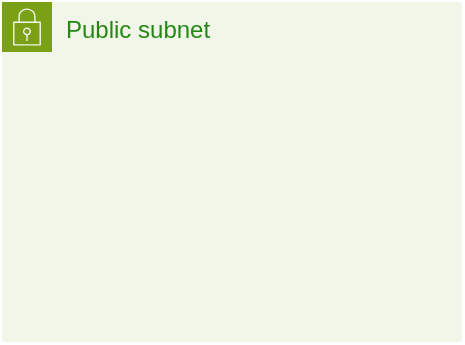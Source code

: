 <mxfile version="24.0.7" type="github" pages="3">
  <diagram id="TZ2Q3rOVI1eo3I_5CD82" name="Scenario 1">
    <mxGraphModel dx="1949" dy="901" grid="1" gridSize="10" guides="1" tooltips="1" connect="1" arrows="1" fold="1" page="1" pageScale="1" pageWidth="1100" pageHeight="850" math="0" shadow="0">
      <root>
        <mxCell id="0" />
        <mxCell id="1" parent="0" />
        <mxCell id="NuhUkxthjE-N86BpFJbq-1" value="Public subnet" style="points=[[0,0],[0.25,0],[0.5,0],[0.75,0],[1,0],[1,0.25],[1,0.5],[1,0.75],[1,1],[0.75,1],[0.5,1],[0.25,1],[0,1],[0,0.75],[0,0.5],[0,0.25]];outlineConnect=0;gradientColor=none;html=1;whiteSpace=wrap;fontSize=12;fontStyle=0;container=1;pointerEvents=0;collapsible=0;recursiveResize=0;shape=mxgraph.aws4.group;grIcon=mxgraph.aws4.group_security_group;grStroke=0;strokeColor=#7AA116;fillColor=#F2F6E8;verticalAlign=top;align=left;spacingLeft=30;fontColor=#248814;dashed=0;" vertex="1" parent="1">
          <mxGeometry x="200" y="130" width="230" height="170" as="geometry" />
        </mxCell>
      </root>
    </mxGraphModel>
  </diagram>
  <diagram name="Scenario 2 - P1" id="YVxec73zBIYmbvbBt2kR">
    <mxGraphModel dx="1949" dy="901" grid="1" gridSize="10" guides="1" tooltips="1" connect="1" arrows="1" fold="1" page="1" pageScale="1" pageWidth="1100" pageHeight="850" math="0" shadow="0">
      <root>
        <mxCell id="0" />
        <mxCell id="1" parent="0" />
        <mxCell id="MGmeo7fdPTb6Nn7WBYol-60" value="" style="rounded=1;whiteSpace=wrap;html=1;align=left;shadow=0;" parent="1" vertex="1">
          <mxGeometry x="70" y="570" width="230" height="150" as="geometry" />
        </mxCell>
        <mxCell id="MGmeo7fdPTb6Nn7WBYol-49" value="" style="rounded=1;whiteSpace=wrap;html=1;align=left;shadow=0;" parent="1" vertex="1">
          <mxGeometry x="80" y="428.75" width="980" height="121.25" as="geometry" />
        </mxCell>
        <mxCell id="MGmeo7fdPTb6Nn7WBYol-22" value="" style="rounded=1;whiteSpace=wrap;html=1;align=left;shadow=0;" parent="1" vertex="1">
          <mxGeometry x="150" y="284.5" width="760" height="115.5" as="geometry" />
        </mxCell>
        <mxCell id="MGmeo7fdPTb6Nn7WBYol-3" value="" style="shape=mxgraph.cisco.switches.layer_3_switch;sketch=0;html=1;pointerEvents=1;dashed=0;fillColor=#036897;strokeColor=#ffffff;strokeWidth=2;verticalLabelPosition=bottom;verticalAlign=top;align=center;outlineConnect=0;" parent="1" vertex="1">
          <mxGeometry x="210" y="310" width="64" height="64" as="geometry" />
        </mxCell>
        <mxCell id="MGmeo7fdPTb6Nn7WBYol-11" value="" style="line;strokeWidth=4;html=1;perimeter=backbonePerimeter;points=[];outlineConnect=0;" parent="1" vertex="1">
          <mxGeometry x="434" y="187" width="166" height="10" as="geometry" />
        </mxCell>
        <mxCell id="MGmeo7fdPTb6Nn7WBYol-12" value="" style="rounded=1;whiteSpace=wrap;html=1;align=left;shadow=0;" parent="1" vertex="1">
          <mxGeometry x="220" y="130" width="530" height="110" as="geometry" />
        </mxCell>
        <mxCell id="MGmeo7fdPTb6Nn7WBYol-14" value="" style="shape=mxgraph.cisco.switches.atm_fast_gigabit_etherswitch;sketch=0;html=1;pointerEvents=1;dashed=0;fillColor=#036897;strokeColor=#ffffff;strokeWidth=2;verticalLabelPosition=bottom;verticalAlign=top;align=center;outlineConnect=0;" parent="1" vertex="1">
          <mxGeometry x="370" y="160" width="64" height="64" as="geometry" />
        </mxCell>
        <mxCell id="MGmeo7fdPTb6Nn7WBYol-16" value="" style="shape=mxgraph.cisco.switches.layer_3_switch;sketch=0;html=1;pointerEvents=1;dashed=0;fillColor=#036897;strokeColor=#ffffff;strokeWidth=2;verticalLabelPosition=bottom;verticalAlign=top;align=center;outlineConnect=0;" parent="1" vertex="1">
          <mxGeometry x="640" y="310" width="64" height="64" as="geometry" />
        </mxCell>
        <mxCell id="MGmeo7fdPTb6Nn7WBYol-17" value="" style="shape=mxgraph.cisco.switches.layer_3_switch;sketch=0;html=1;pointerEvents=1;dashed=0;fillColor=#036897;strokeColor=#ffffff;strokeWidth=2;verticalLabelPosition=bottom;verticalAlign=top;align=center;outlineConnect=0;" parent="1" vertex="1">
          <mxGeometry x="810" y="310" width="64" height="64" as="geometry" />
        </mxCell>
        <mxCell id="MGmeo7fdPTb6Nn7WBYol-18" value="" style="endArrow=none;dashed=1;html=2;rounded=0;" parent="1" source="MGmeo7fdPTb6Nn7WBYol-4" target="MGmeo7fdPTb6Nn7WBYol-14" edge="1">
          <mxGeometry width="50" height="50" relative="1" as="geometry">
            <mxPoint x="480" y="330" as="sourcePoint" />
            <mxPoint x="530" y="280" as="targetPoint" />
          </mxGeometry>
        </mxCell>
        <mxCell id="MGmeo7fdPTb6Nn7WBYol-19" value="" style="endArrow=none;dashed=1;html=1;rounded=0;" parent="1" target="MGmeo7fdPTb6Nn7WBYol-14" edge="1">
          <mxGeometry width="50" height="50" relative="1" as="geometry">
            <mxPoint x="250" y="320" as="sourcePoint" />
            <mxPoint x="300" y="270" as="targetPoint" />
          </mxGeometry>
        </mxCell>
        <mxCell id="MGmeo7fdPTb6Nn7WBYol-25" value="" style="endArrow=none;dashed=1;html=1;rounded=0;exitX=1;exitY=0;exitDx=0;exitDy=0;exitPerimeter=0;" parent="1" source="MGmeo7fdPTb6Nn7WBYol-3" target="MGmeo7fdPTb6Nn7WBYol-17" edge="1">
          <mxGeometry width="50" height="50" relative="1" as="geometry">
            <mxPoint x="630" y="310" as="sourcePoint" />
            <mxPoint x="680" y="300" as="targetPoint" />
            <Array as="points">
              <mxPoint x="630" y="220" />
            </Array>
          </mxGeometry>
        </mxCell>
        <mxCell id="MGmeo7fdPTb6Nn7WBYol-27" value="" style="endArrow=none;dashed=1;html=1;rounded=0;exitX=0.5;exitY=0;exitDx=0;exitDy=0;exitPerimeter=0;" parent="1" source="MGmeo7fdPTb6Nn7WBYol-16" target="MGmeo7fdPTb6Nn7WBYol-14" edge="1">
          <mxGeometry width="50" height="50" relative="1" as="geometry">
            <mxPoint x="370" y="240" as="sourcePoint" />
            <mxPoint x="420" y="190" as="targetPoint" />
          </mxGeometry>
        </mxCell>
        <mxCell id="MGmeo7fdPTb6Nn7WBYol-28" value="" style="endArrow=none;dashed=1;html=1;rounded=0;exitX=0;exitY=0.5;exitDx=0;exitDy=0;exitPerimeter=0;" parent="1" source="MGmeo7fdPTb6Nn7WBYol-17" edge="1">
          <mxGeometry width="50" height="50" relative="1" as="geometry">
            <mxPoint x="632" y="289" as="sourcePoint" />
            <mxPoint x="434" y="187" as="targetPoint" />
          </mxGeometry>
        </mxCell>
        <mxCell id="MGmeo7fdPTb6Nn7WBYol-32" value="" style="endArrow=none;dashed=1;html=1;rounded=0;" parent="1" source="MGmeo7fdPTb6Nn7WBYol-16" target="MGmeo7fdPTb6Nn7WBYol-15" edge="1">
          <mxGeometry width="50" height="50" relative="1" as="geometry">
            <mxPoint x="770" y="430" as="sourcePoint" />
            <mxPoint x="820" y="380" as="targetPoint" />
          </mxGeometry>
        </mxCell>
        <mxCell id="MGmeo7fdPTb6Nn7WBYol-34" value="" style="endArrow=none;dashed=1;html=1;rounded=0;exitX=0.5;exitY=0;exitDx=0;exitDy=0;exitPerimeter=0;" parent="1" source="MGmeo7fdPTb6Nn7WBYol-4" edge="1">
          <mxGeometry width="50" height="50" relative="1" as="geometry">
            <mxPoint x="474" y="250" as="sourcePoint" />
            <mxPoint x="624" y="210" as="targetPoint" />
          </mxGeometry>
        </mxCell>
        <mxCell id="MGmeo7fdPTb6Nn7WBYol-35" value="&lt;b&gt;&lt;font style=&quot;font-size: 14px;&quot;&gt;Core Layer&lt;br&gt;(A&amp;amp;S Faculty)&lt;br&gt;&lt;/font&gt;&lt;/b&gt;" style="text;html=1;strokeColor=none;fillColor=none;align=center;verticalAlign=middle;whiteSpace=wrap;rounded=0;" parent="1" vertex="1">
          <mxGeometry x="220" y="143" width="120" height="30" as="geometry" />
        </mxCell>
        <mxCell id="MGmeo7fdPTb6Nn7WBYol-15" value="" style="shape=mxgraph.cisco.switches.atm_fast_gigabit_etherswitch;sketch=0;html=1;pointerEvents=1;dashed=0;fillColor=#036897;strokeColor=#ffffff;strokeWidth=2;verticalLabelPosition=bottom;verticalAlign=top;align=center;outlineConnect=0;" parent="1" vertex="1">
          <mxGeometry x="603" y="160" width="64" height="64" as="geometry" />
        </mxCell>
        <mxCell id="MGmeo7fdPTb6Nn7WBYol-53" value="&lt;b&gt;Department Server Farm&lt;br&gt;(File Share / Printer Server / AD)&lt;/b&gt;" style="text;html=1;strokeColor=none;fillColor=none;align=center;verticalAlign=middle;whiteSpace=wrap;rounded=0;" parent="1" vertex="1">
          <mxGeometry x="89" y="685" width="185" height="30" as="geometry" />
        </mxCell>
        <mxCell id="MGmeo7fdPTb6Nn7WBYol-59" value="&lt;br&gt;&lt;b style=&quot;border-color: var(--border-color); color: rgb(0, 0, 0); font-family: Helvetica; font-size: 12px; font-style: normal; font-variant-ligatures: normal; font-variant-caps: normal; letter-spacing: normal; orphans: 2; text-align: center; text-indent: 0px; text-transform: none; widows: 2; word-spacing: 0px; -webkit-text-stroke-width: 0px; background-color: rgb(251, 251, 251); text-decoration-thickness: initial; text-decoration-style: initial; text-decoration-color: initial;&quot;&gt;&lt;font style=&quot;border-color: var(--border-color); font-size: 14px;&quot;&gt;Access Layer&lt;br&gt;Layer 2 Switches&lt;/font&gt;&lt;/b&gt;" style="text;html=1;strokeColor=none;fillColor=none;align=center;verticalAlign=middle;whiteSpace=wrap;rounded=0;" parent="1" vertex="1">
          <mxGeometry x="502" y="510" width="140" height="30" as="geometry" />
        </mxCell>
        <mxCell id="MGmeo7fdPTb6Nn7WBYol-61" value="" style="rounded=1;whiteSpace=wrap;html=1;align=left;shadow=0;" parent="1" vertex="1">
          <mxGeometry x="320" y="570" width="230" height="150" as="geometry" />
        </mxCell>
        <mxCell id="MGmeo7fdPTb6Nn7WBYol-62" value="&lt;b&gt;Department of Econ. Building&lt;/b&gt;" style="text;html=1;strokeColor=none;fillColor=none;align=center;verticalAlign=middle;whiteSpace=wrap;rounded=0;" parent="1" vertex="1">
          <mxGeometry x="374.5" y="690" width="135" height="30" as="geometry" />
        </mxCell>
        <mxCell id="MGmeo7fdPTb6Nn7WBYol-66" value="" style="shape=mxgraph.cisco.computers_and_peripherals.sun_workstation;sketch=0;html=1;pointerEvents=1;dashed=0;fillColor=#036897;strokeColor=#ffffff;strokeWidth=2;verticalLabelPosition=bottom;verticalAlign=top;align=center;outlineConnect=0;" parent="1" vertex="1">
          <mxGeometry x="410" y="630" width="77" height="60" as="geometry" />
        </mxCell>
        <mxCell id="MGmeo7fdPTb6Nn7WBYol-67" value="" style="shape=mxgraph.cisco.computers_and_peripherals.ibm_tower;sketch=0;html=1;pointerEvents=1;dashed=0;fillColor=#036897;strokeColor=#ffffff;strokeWidth=2;verticalLabelPosition=bottom;verticalAlign=top;align=center;outlineConnect=0;" parent="1" vertex="1">
          <mxGeometry x="340" y="590" width="42" height="77" as="geometry" />
        </mxCell>
        <mxCell id="MGmeo7fdPTb6Nn7WBYol-69" value="" style="rounded=1;whiteSpace=wrap;html=1;align=left;shadow=0;" parent="1" vertex="1">
          <mxGeometry x="580" y="570" width="230" height="150" as="geometry" />
        </mxCell>
        <mxCell id="MGmeo7fdPTb6Nn7WBYol-70" value="" style="shape=mxgraph.cisco.computers_and_peripherals.terminal;sketch=0;html=1;pointerEvents=1;dashed=0;fillColor=#036897;strokeColor=#ffffff;strokeWidth=2;verticalLabelPosition=bottom;verticalAlign=top;align=center;outlineConnect=0;" parent="1" vertex="1">
          <mxGeometry x="590" y="587" width="61" height="54" as="geometry" />
        </mxCell>
        <mxCell id="MGmeo7fdPTb6Nn7WBYol-72" value="" style="shape=mxgraph.cisco.computers_and_peripherals.laptop;sketch=0;html=1;pointerEvents=1;dashed=0;fillColor=#036897;strokeColor=#ffffff;strokeWidth=2;verticalLabelPosition=bottom;verticalAlign=top;align=center;outlineConnect=0;" parent="1" vertex="1">
          <mxGeometry x="640" y="610" width="90" height="64" as="geometry" />
        </mxCell>
        <mxCell id="MGmeo7fdPTb6Nn7WBYol-73" value="" style="shape=mxgraph.cisco.computers_and_peripherals.ibm_mini_as400;sketch=0;html=1;pointerEvents=1;dashed=0;fillColor=#036897;strokeColor=#ffffff;strokeWidth=2;verticalLabelPosition=bottom;verticalAlign=top;align=center;outlineConnect=0;" parent="1" vertex="1">
          <mxGeometry x="738.5" y="579" width="43" height="62" as="geometry" />
        </mxCell>
        <mxCell id="MGmeo7fdPTb6Nn7WBYol-74" value="&lt;b&gt;Department of Computer Building&lt;/b&gt;" style="text;html=1;strokeColor=none;fillColor=none;align=center;verticalAlign=middle;whiteSpace=wrap;rounded=0;" parent="1" vertex="1">
          <mxGeometry x="620" y="690" width="150" height="30" as="geometry" />
        </mxCell>
        <mxCell id="MGmeo7fdPTb6Nn7WBYol-75" value="" style="rounded=1;whiteSpace=wrap;html=1;align=left;shadow=0;" parent="1" vertex="1">
          <mxGeometry x="830" y="570" width="230" height="150" as="geometry" />
        </mxCell>
        <mxCell id="MGmeo7fdPTb6Nn7WBYol-76" value="&lt;b&gt;Department Servers&lt;br&gt;(Printer / File / App Servers)&lt;br&gt;&lt;/b&gt;" style="text;html=1;strokeColor=none;fillColor=none;align=center;verticalAlign=middle;whiteSpace=wrap;rounded=0;" parent="1" vertex="1">
          <mxGeometry x="860" y="685" width="176" height="30" as="geometry" />
        </mxCell>
        <mxCell id="MGmeo7fdPTb6Nn7WBYol-85" value="" style="endArrow=none;dashed=1;html=1;rounded=0;exitX=0.5;exitY=0;exitDx=0;exitDy=0;exitPerimeter=0;" parent="1" edge="1">
          <mxGeometry width="50" height="50" relative="1" as="geometry">
            <mxPoint x="120.5" y="597.5" as="sourcePoint" />
            <mxPoint x="150" y="490" as="targetPoint" />
          </mxGeometry>
        </mxCell>
        <mxCell id="MGmeo7fdPTb6Nn7WBYol-86" value="" style="endArrow=none;dashed=1;html=1;rounded=0;" parent="1" edge="1">
          <mxGeometry width="50" height="50" relative="1" as="geometry">
            <mxPoint x="142" y="603.269" as="sourcePoint" />
            <mxPoint x="230" y="500" as="targetPoint" />
          </mxGeometry>
        </mxCell>
        <mxCell id="MGmeo7fdPTb6Nn7WBYol-87" value="" style="endArrow=none;dashed=1;html=1;rounded=0;" parent="1" edge="1">
          <mxGeometry width="50" height="50" relative="1" as="geometry">
            <mxPoint x="179.212" y="597.5" as="sourcePoint" />
            <mxPoint x="150" y="500" as="targetPoint" />
          </mxGeometry>
        </mxCell>
        <mxCell id="MGmeo7fdPTb6Nn7WBYol-88" value="" style="endArrow=none;dashed=1;html=1;rounded=0;" parent="1" edge="1">
          <mxGeometry width="50" height="50" relative="1" as="geometry">
            <mxPoint x="189" y="608" as="sourcePoint" />
            <mxPoint x="230" y="500" as="targetPoint" />
          </mxGeometry>
        </mxCell>
        <mxCell id="MGmeo7fdPTb6Nn7WBYol-89" value="" style="endArrow=none;dashed=1;html=1;rounded=0;" parent="1" source="MGmeo7fdPTb6Nn7WBYol-57" target="MGmeo7fdPTb6Nn7WBYol-39" edge="1">
          <mxGeometry width="50" height="50" relative="1" as="geometry">
            <mxPoint x="199" y="618" as="sourcePoint" />
            <mxPoint x="240" y="510" as="targetPoint" />
          </mxGeometry>
        </mxCell>
        <mxCell id="MGmeo7fdPTb6Nn7WBYol-90" value="" style="endArrow=none;dashed=1;html=1;rounded=0;" parent="1" edge="1">
          <mxGeometry width="50" height="50" relative="1" as="geometry">
            <mxPoint x="256.5" y="597.5" as="sourcePoint" />
            <mxPoint x="227.5" y="499.5" as="targetPoint" />
          </mxGeometry>
        </mxCell>
        <mxCell id="MGmeo7fdPTb6Nn7WBYol-40" value="" style="shape=mxgraph.cisco.switches.layer_2_remote_switch;sketch=0;html=1;pointerEvents=1;dashed=0;fillColor=#036897;strokeColor=#ffffff;strokeWidth=2;verticalLabelPosition=bottom;verticalAlign=top;align=center;outlineConnect=0;" parent="1" vertex="1">
          <mxGeometry x="202.5" y="460" width="101" height="50" as="geometry" />
        </mxCell>
        <mxCell id="MGmeo7fdPTb6Nn7WBYol-39" value="" style="shape=mxgraph.cisco.switches.layer_2_remote_switch;sketch=0;html=1;pointerEvents=1;dashed=0;fillColor=#036897;strokeColor=#ffffff;strokeWidth=2;verticalLabelPosition=bottom;verticalAlign=top;align=center;outlineConnect=0;" parent="1" vertex="1">
          <mxGeometry x="101.5" y="460" width="101" height="50" as="geometry" />
        </mxCell>
        <mxCell id="MGmeo7fdPTb6Nn7WBYol-57" value="" style="shape=mxgraph.cisco.computers_and_peripherals.ibm_tower;sketch=0;html=1;pointerEvents=1;dashed=0;fillColor=#036897;strokeColor=#ffffff;strokeWidth=2;verticalLabelPosition=bottom;verticalAlign=top;align=center;outlineConnect=0;" parent="1" vertex="1">
          <mxGeometry x="231.5" y="587" width="42" height="77" as="geometry" />
        </mxCell>
        <mxCell id="MGmeo7fdPTb6Nn7WBYol-91" value="" style="endArrow=none;dashed=1;html=1;rounded=0;exitX=0.5;exitY=0;exitDx=0;exitDy=0;exitPerimeter=0;" parent="1" source="MGmeo7fdPTb6Nn7WBYol-67" edge="1">
          <mxGeometry width="50" height="50" relative="1" as="geometry">
            <mxPoint x="336" y="550" as="sourcePoint" />
            <mxPoint x="386" y="500" as="targetPoint" />
          </mxGeometry>
        </mxCell>
        <mxCell id="MGmeo7fdPTb6Nn7WBYol-93" value="" style="endArrow=none;dashed=1;html=1;rounded=0;exitX=0.5;exitY=0;exitDx=0;exitDy=0;exitPerimeter=0;" parent="1" source="MGmeo7fdPTb6Nn7WBYol-67" edge="1">
          <mxGeometry width="50" height="50" relative="1" as="geometry">
            <mxPoint x="400" y="560" as="sourcePoint" />
            <mxPoint x="450" y="510" as="targetPoint" />
          </mxGeometry>
        </mxCell>
        <mxCell id="MGmeo7fdPTb6Nn7WBYol-42" value="" style="shape=mxgraph.cisco.switches.layer_2_remote_switch;sketch=0;html=1;pointerEvents=1;dashed=0;fillColor=#036897;strokeColor=#ffffff;strokeWidth=2;verticalLabelPosition=bottom;verticalAlign=top;align=center;outlineConnect=0;" parent="1" vertex="1">
          <mxGeometry x="452.5" y="460" width="101" height="50" as="geometry" />
        </mxCell>
        <mxCell id="MGmeo7fdPTb6Nn7WBYol-41" value="" style="shape=mxgraph.cisco.switches.layer_2_remote_switch;sketch=0;html=1;pointerEvents=1;dashed=0;fillColor=#036897;strokeColor=#ffffff;strokeWidth=2;verticalLabelPosition=bottom;verticalAlign=top;align=center;outlineConnect=0;" parent="1" vertex="1">
          <mxGeometry x="351.5" y="460" width="101" height="50" as="geometry" />
        </mxCell>
        <mxCell id="MGmeo7fdPTb6Nn7WBYol-68" value="" style="shape=mxgraph.cisco.computers_and_peripherals.printer;sketch=0;html=1;pointerEvents=1;dashed=0;fillColor=#036897;strokeColor=#ffffff;strokeWidth=2;verticalLabelPosition=bottom;verticalAlign=top;align=center;outlineConnect=0;" parent="1" vertex="1">
          <mxGeometry x="452.5" y="581" width="91" height="34" as="geometry" />
        </mxCell>
        <mxCell id="MGmeo7fdPTb6Nn7WBYol-98" value="" style="endArrow=none;dashed=1;html=1;rounded=0;" parent="1" source="MGmeo7fdPTb6Nn7WBYol-70" edge="1">
          <mxGeometry width="50" height="50" relative="1" as="geometry">
            <mxPoint x="590" y="550" as="sourcePoint" />
            <mxPoint x="640" y="500" as="targetPoint" />
          </mxGeometry>
        </mxCell>
        <mxCell id="MGmeo7fdPTb6Nn7WBYol-100" value="" style="endArrow=none;dashed=1;html=1;rounded=0;" parent="1" source="MGmeo7fdPTb6Nn7WBYol-73" edge="1">
          <mxGeometry width="50" height="50" relative="1" as="geometry">
            <mxPoint x="690" y="614.5" as="sourcePoint" />
            <mxPoint x="654" y="499.5" as="targetPoint" />
          </mxGeometry>
        </mxCell>
        <mxCell id="MGmeo7fdPTb6Nn7WBYol-102" value="" style="endArrow=none;dashed=1;html=1;rounded=0;" parent="1" source="MGmeo7fdPTb6Nn7WBYol-72" edge="1">
          <mxGeometry width="50" height="50" relative="1" as="geometry">
            <mxPoint x="688.5" y="550" as="sourcePoint" />
            <mxPoint x="738.5" y="500" as="targetPoint" />
          </mxGeometry>
        </mxCell>
        <mxCell id="MGmeo7fdPTb6Nn7WBYol-103" value="" style="endArrow=none;dashed=1;html=1;rounded=0;exitX=0.5;exitY=0;exitDx=0;exitDy=0;exitPerimeter=0;" parent="1" source="MGmeo7fdPTb6Nn7WBYol-73" edge="1">
          <mxGeometry width="50" height="50" relative="1" as="geometry">
            <mxPoint x="704" y="550" as="sourcePoint" />
            <mxPoint x="754" y="500" as="targetPoint" />
          </mxGeometry>
        </mxCell>
        <mxCell id="MGmeo7fdPTb6Nn7WBYol-46" value="" style="shape=mxgraph.cisco.switches.layer_2_remote_switch;sketch=0;html=1;pointerEvents=1;dashed=0;fillColor=#036897;strokeColor=#ffffff;strokeWidth=2;verticalLabelPosition=bottom;verticalAlign=top;align=center;outlineConnect=0;fontStyle=1" parent="1" vertex="1">
          <mxGeometry x="704" y="460" width="101" height="50" as="geometry" />
        </mxCell>
        <mxCell id="MGmeo7fdPTb6Nn7WBYol-169" style="edgeStyle=none;rounded=0;orthogonalLoop=1;jettySize=auto;html=1;" parent="1" source="MGmeo7fdPTb6Nn7WBYol-45" target="MGmeo7fdPTb6Nn7WBYol-46" edge="1">
          <mxGeometry relative="1" as="geometry" />
        </mxCell>
        <mxCell id="MGmeo7fdPTb6Nn7WBYol-45" value="" style="shape=mxgraph.cisco.switches.layer_2_remote_switch;sketch=0;html=1;pointerEvents=1;dashed=0;fillColor=#036897;strokeColor=#ffffff;strokeWidth=2;verticalLabelPosition=bottom;verticalAlign=top;align=center;outlineConnect=0;fontStyle=1" parent="1" vertex="1">
          <mxGeometry x="603" y="460" width="101" height="50" as="geometry" />
        </mxCell>
        <mxCell id="MGmeo7fdPTb6Nn7WBYol-104" value="" style="endArrow=none;dashed=1;html=1;rounded=0;" parent="1" source="MGmeo7fdPTb6Nn7WBYol-47" edge="1">
          <mxGeometry width="50" height="50" relative="1" as="geometry">
            <mxPoint x="600" y="630" as="sourcePoint" />
            <mxPoint x="883.305" y="590" as="targetPoint" />
          </mxGeometry>
        </mxCell>
        <mxCell id="MGmeo7fdPTb6Nn7WBYol-105" value="" style="endArrow=none;dashed=1;html=1;rounded=0;" parent="1" source="MGmeo7fdPTb6Nn7WBYol-47" edge="1">
          <mxGeometry width="50" height="50" relative="1" as="geometry">
            <mxPoint x="906" y="520" as="sourcePoint" />
            <mxPoint x="933.061" y="590" as="targetPoint" />
          </mxGeometry>
        </mxCell>
        <mxCell id="MGmeo7fdPTb6Nn7WBYol-106" value="" style="endArrow=none;dashed=1;html=1;rounded=0;entryX=0.5;entryY=0;entryDx=0;entryDy=0;entryPerimeter=0;" parent="1" source="MGmeo7fdPTb6Nn7WBYol-47" edge="1">
          <mxGeometry width="50" height="50" relative="1" as="geometry">
            <mxPoint x="918" y="520" as="sourcePoint" />
            <mxPoint x="1013" y="590" as="targetPoint" />
          </mxGeometry>
        </mxCell>
        <mxCell id="MGmeo7fdPTb6Nn7WBYol-107" value="" style="endArrow=none;dashed=1;html=1;rounded=0;" parent="1" target="MGmeo7fdPTb6Nn7WBYol-48" edge="1">
          <mxGeometry width="50" height="50" relative="1" as="geometry">
            <mxPoint x="898" y="601.949" as="sourcePoint" />
            <mxPoint x="650" y="580" as="targetPoint" />
          </mxGeometry>
        </mxCell>
        <mxCell id="MGmeo7fdPTb6Nn7WBYol-108" value="" style="endArrow=none;dashed=1;html=1;rounded=0;" parent="1" target="MGmeo7fdPTb6Nn7WBYol-48" edge="1">
          <mxGeometry width="50" height="50" relative="1" as="geometry">
            <mxPoint x="957.207" y="590" as="sourcePoint" />
            <mxPoint x="981" y="520" as="targetPoint" />
          </mxGeometry>
        </mxCell>
        <mxCell id="MGmeo7fdPTb6Nn7WBYol-109" value="" style="endArrow=none;dashed=1;html=1;rounded=0;" parent="1" target="MGmeo7fdPTb6Nn7WBYol-48" edge="1">
          <mxGeometry width="50" height="50" relative="1" as="geometry">
            <mxPoint x="1006.963" y="590" as="sourcePoint" />
            <mxPoint x="993" y="520" as="targetPoint" />
          </mxGeometry>
        </mxCell>
        <mxCell id="MGmeo7fdPTb6Nn7WBYol-47" value="" style="shape=mxgraph.cisco.switches.layer_2_remote_switch;sketch=0;html=1;pointerEvents=1;dashed=0;fillColor=#036897;strokeColor=#ffffff;strokeWidth=2;verticalLabelPosition=bottom;verticalAlign=top;align=center;outlineConnect=0;fontStyle=1" parent="1" vertex="1">
          <mxGeometry x="850" y="460" width="101" height="50" as="geometry" />
        </mxCell>
        <mxCell id="MGmeo7fdPTb6Nn7WBYol-48" value="" style="shape=mxgraph.cisco.switches.layer_2_remote_switch;sketch=0;html=1;pointerEvents=1;dashed=0;fillColor=#036897;strokeColor=#ffffff;strokeWidth=2;verticalLabelPosition=bottom;verticalAlign=top;align=center;outlineConnect=0;fontStyle=1" parent="1" vertex="1">
          <mxGeometry x="940" y="460" width="101" height="50" as="geometry" />
        </mxCell>
        <mxCell id="MGmeo7fdPTb6Nn7WBYol-110" value="" style="shape=mxgraph.cisco.computers_and_peripherals.ibm_tower;sketch=0;html=1;pointerEvents=1;dashed=0;fillColor=#036897;strokeColor=#ffffff;strokeWidth=2;verticalLabelPosition=bottom;verticalAlign=top;align=center;outlineConnect=0;" parent="1" vertex="1">
          <mxGeometry x="168" y="586.5" width="42" height="77" as="geometry" />
        </mxCell>
        <mxCell id="MGmeo7fdPTb6Nn7WBYol-111" value="" style="shape=mxgraph.cisco.computers_and_peripherals.ibm_tower;sketch=0;html=1;pointerEvents=1;dashed=0;fillColor=#036897;strokeColor=#ffffff;strokeWidth=2;verticalLabelPosition=bottom;verticalAlign=top;align=center;outlineConnect=0;" parent="1" vertex="1">
          <mxGeometry x="101.5" y="590" width="42" height="77" as="geometry" />
        </mxCell>
        <mxCell id="MGmeo7fdPTb6Nn7WBYol-112" value="" style="shape=mxgraph.cisco.computers_and_peripherals.ibm_mini_as400;sketch=0;html=1;pointerEvents=1;dashed=0;fillColor=#036897;strokeColor=#ffffff;strokeWidth=2;verticalLabelPosition=bottom;verticalAlign=top;align=center;outlineConnect=0;" parent="1" vertex="1">
          <mxGeometry x="860" y="590" width="43" height="70" as="geometry" />
        </mxCell>
        <mxCell id="MGmeo7fdPTb6Nn7WBYol-113" value="" style="shape=mxgraph.cisco.computers_and_peripherals.ibm_mini_as400;sketch=0;html=1;pointerEvents=1;dashed=0;fillColor=#036897;strokeColor=#ffffff;strokeWidth=2;verticalLabelPosition=bottom;verticalAlign=top;align=center;outlineConnect=0;" parent="1" vertex="1">
          <mxGeometry x="923.5" y="590" width="43" height="70" as="geometry" />
        </mxCell>
        <mxCell id="MGmeo7fdPTb6Nn7WBYol-114" value="" style="shape=mxgraph.cisco.computers_and_peripherals.ibm_mini_as400;sketch=0;html=1;pointerEvents=1;dashed=0;fillColor=#036897;strokeColor=#ffffff;strokeWidth=2;verticalLabelPosition=bottom;verticalAlign=top;align=center;outlineConnect=0;" parent="1" vertex="1">
          <mxGeometry x="985" y="587" width="43" height="70" as="geometry" />
        </mxCell>
        <mxCell id="MGmeo7fdPTb6Nn7WBYol-119" value="" style="endArrow=none;dashed=1;html=1;rounded=0;" parent="1" source="MGmeo7fdPTb6Nn7WBYol-39" edge="1">
          <mxGeometry width="50" height="50" relative="1" as="geometry">
            <mxPoint x="170" y="424" as="sourcePoint" />
            <mxPoint x="220" y="374" as="targetPoint" />
          </mxGeometry>
        </mxCell>
        <mxCell id="MGmeo7fdPTb6Nn7WBYol-121" value="" style="endArrow=none;dashed=1;html=1;rounded=0;" parent="1" source="MGmeo7fdPTb6Nn7WBYol-40" edge="1">
          <mxGeometry width="50" height="50" relative="1" as="geometry">
            <mxPoint x="202" y="446" as="sourcePoint" />
            <mxPoint x="255" y="360" as="targetPoint" />
          </mxGeometry>
        </mxCell>
        <mxCell id="MGmeo7fdPTb6Nn7WBYol-122" value="" style="endArrow=none;dashed=1;html=1;rounded=0;exitX=0.5;exitY=0;exitDx=0;exitDy=0;exitPerimeter=0;" parent="1" source="MGmeo7fdPTb6Nn7WBYol-41" target="MGmeo7fdPTb6Nn7WBYol-3" edge="1">
          <mxGeometry width="50" height="50" relative="1" as="geometry">
            <mxPoint x="263" y="470" as="sourcePoint" />
            <mxPoint x="265" y="370" as="targetPoint" />
          </mxGeometry>
        </mxCell>
        <mxCell id="MGmeo7fdPTb6Nn7WBYol-128" value="" style="endArrow=none;dashed=1;html=1;rounded=0;" parent="1" source="MGmeo7fdPTb6Nn7WBYol-39" edge="1">
          <mxGeometry width="50" height="50" relative="1" as="geometry">
            <mxPoint x="365" y="404" as="sourcePoint" />
            <mxPoint x="415" y="354" as="targetPoint" />
          </mxGeometry>
        </mxCell>
        <mxCell id="MGmeo7fdPTb6Nn7WBYol-129" value="" style="endArrow=none;dashed=1;html=1;rounded=0;" parent="1" source="MGmeo7fdPTb6Nn7WBYol-40" edge="1">
          <mxGeometry width="50" height="50" relative="1" as="geometry">
            <mxPoint x="212" y="470" as="sourcePoint" />
            <mxPoint x="425" y="364" as="targetPoint" />
          </mxGeometry>
        </mxCell>
        <mxCell id="MGmeo7fdPTb6Nn7WBYol-130" value="" style="endArrow=none;dashed=1;html=1;rounded=0;" parent="1" source="MGmeo7fdPTb6Nn7WBYol-41" edge="1">
          <mxGeometry width="50" height="50" relative="1" as="geometry">
            <mxPoint x="385" y="414" as="sourcePoint" />
            <mxPoint x="435" y="364" as="targetPoint" />
          </mxGeometry>
        </mxCell>
        <mxCell id="MGmeo7fdPTb6Nn7WBYol-131" value="" style="endArrow=none;dashed=1;html=1;rounded=0;exitX=0.5;exitY=0;exitDx=0;exitDy=0;exitPerimeter=0;" parent="1" source="MGmeo7fdPTb6Nn7WBYol-42" target="MGmeo7fdPTb6Nn7WBYol-4" edge="1">
          <mxGeometry width="50" height="50" relative="1" as="geometry">
            <mxPoint x="530" y="360" as="sourcePoint" />
            <mxPoint x="580" y="310" as="targetPoint" />
          </mxGeometry>
        </mxCell>
        <mxCell id="MGmeo7fdPTb6Nn7WBYol-36" value="&lt;b&gt;&lt;font style=&quot;font-size: 14px;&quot;&gt;Distribution Layer&lt;br&gt;Layer 3 Switches&lt;br&gt;&lt;/font&gt;&lt;/b&gt;" style="text;html=1;strokeColor=none;fillColor=none;align=center;verticalAlign=middle;whiteSpace=wrap;rounded=0;" parent="1" vertex="1">
          <mxGeometry x="474" y="360" width="160" height="30.5" as="geometry" />
        </mxCell>
        <mxCell id="MGmeo7fdPTb6Nn7WBYol-133" value="" style="endArrow=none;dashed=1;html=1;rounded=0;" parent="1" source="MGmeo7fdPTb6Nn7WBYol-45" edge="1">
          <mxGeometry width="50" height="50" relative="1" as="geometry">
            <mxPoint x="620" y="414" as="sourcePoint" />
            <mxPoint x="670" y="364" as="targetPoint" />
          </mxGeometry>
        </mxCell>
        <mxCell id="MGmeo7fdPTb6Nn7WBYol-134" value="" style="endArrow=none;dashed=1;html=1;rounded=0;" parent="1" source="MGmeo7fdPTb6Nn7WBYol-46" target="MGmeo7fdPTb6Nn7WBYol-16" edge="1">
          <mxGeometry width="50" height="50" relative="1" as="geometry">
            <mxPoint x="667" y="470" as="sourcePoint" />
            <mxPoint x="680" y="374" as="targetPoint" />
          </mxGeometry>
        </mxCell>
        <mxCell id="MGmeo7fdPTb6Nn7WBYol-135" value="" style="endArrow=none;dashed=1;html=1;rounded=0;exitX=0.001;exitY=0.554;exitDx=0;exitDy=0;exitPerimeter=0;" parent="1" source="MGmeo7fdPTb6Nn7WBYol-47" target="MGmeo7fdPTb6Nn7WBYol-16" edge="1">
          <mxGeometry width="50" height="50" relative="1" as="geometry">
            <mxPoint x="739" y="470" as="sourcePoint" />
            <mxPoint x="697" y="384" as="targetPoint" />
          </mxGeometry>
        </mxCell>
        <mxCell id="MGmeo7fdPTb6Nn7WBYol-137" value="" style="endArrow=none;dashed=1;html=1;rounded=0;exitX=0.792;exitY=0;exitDx=0;exitDy=0;exitPerimeter=0;" parent="1" source="MGmeo7fdPTb6Nn7WBYol-48" target="MGmeo7fdPTb6Nn7WBYol-16" edge="1">
          <mxGeometry width="50" height="50" relative="1" as="geometry">
            <mxPoint x="840" y="440" as="sourcePoint" />
            <mxPoint x="890" y="390" as="targetPoint" />
          </mxGeometry>
        </mxCell>
        <mxCell id="MGmeo7fdPTb6Nn7WBYol-138" value="" style="endArrow=none;dashed=1;html=1;rounded=0;" parent="1" source="MGmeo7fdPTb6Nn7WBYol-48" target="MGmeo7fdPTb6Nn7WBYol-17" edge="1">
          <mxGeometry width="50" height="50" relative="1" as="geometry">
            <mxPoint x="840" y="440" as="sourcePoint" />
            <mxPoint x="890" y="390" as="targetPoint" />
          </mxGeometry>
        </mxCell>
        <mxCell id="MGmeo7fdPTb6Nn7WBYol-139" value="" style="endArrow=none;dashed=1;html=1;rounded=0;" parent="1" source="MGmeo7fdPTb6Nn7WBYol-47" target="MGmeo7fdPTb6Nn7WBYol-17" edge="1">
          <mxGeometry width="50" height="50" relative="1" as="geometry">
            <mxPoint x="840" y="440" as="sourcePoint" />
            <mxPoint x="890" y="390" as="targetPoint" />
          </mxGeometry>
        </mxCell>
        <mxCell id="MGmeo7fdPTb6Nn7WBYol-141" value="" style="shape=mxgraph.cisco.routers.router;sketch=0;html=1;pointerEvents=1;dashed=0;fillColor=#036897;strokeColor=#ffffff;strokeWidth=2;verticalLabelPosition=bottom;verticalAlign=top;align=center;outlineConnect=0;" parent="1" vertex="1">
          <mxGeometry x="955" y="220" width="78" height="53" as="geometry" />
        </mxCell>
        <mxCell id="MGmeo7fdPTb6Nn7WBYol-142" value="" style="shape=mxgraph.cisco.routers.router;sketch=0;html=1;pointerEvents=1;dashed=0;fillColor=#036897;strokeColor=#ffffff;strokeWidth=2;verticalLabelPosition=bottom;verticalAlign=top;align=center;outlineConnect=0;" parent="1" vertex="1">
          <mxGeometry x="955" y="90" width="78" height="53" as="geometry" />
        </mxCell>
        <mxCell id="MGmeo7fdPTb6Nn7WBYol-146" value="" style="endArrow=none;dashed=1;html=1;rounded=0;" parent="1" source="MGmeo7fdPTb6Nn7WBYol-15" edge="1">
          <mxGeometry width="50" height="50" relative="1" as="geometry">
            <mxPoint x="580" y="210" as="sourcePoint" />
            <mxPoint x="820" y="192" as="targetPoint" />
          </mxGeometry>
        </mxCell>
        <mxCell id="MGmeo7fdPTb6Nn7WBYol-147" value="" style="endArrow=none;dashed=1;html=1;rounded=0;exitX=1;exitY=0;exitDx=0;exitDy=0;exitPerimeter=0;" parent="1" source="MGmeo7fdPTb6Nn7WBYol-14" edge="1">
          <mxGeometry width="50" height="50" relative="1" as="geometry">
            <mxPoint x="570" y="210" as="sourcePoint" />
            <mxPoint x="820" y="160" as="targetPoint" />
          </mxGeometry>
        </mxCell>
        <mxCell id="MGmeo7fdPTb6Nn7WBYol-148" value="" style="endArrow=none;dashed=1;html=1;rounded=0;exitX=0;exitY=0.5;exitDx=0;exitDy=0;exitPerimeter=0;" parent="1" source="MGmeo7fdPTb6Nn7WBYol-142" edge="1">
          <mxGeometry width="50" height="50" relative="1" as="geometry">
            <mxPoint x="780" y="210" as="sourcePoint" />
            <mxPoint x="830" y="160" as="targetPoint" />
          </mxGeometry>
        </mxCell>
        <mxCell id="MGmeo7fdPTb6Nn7WBYol-149" value="" style="endArrow=none;dashed=1;html=1;rounded=0;" parent="1" source="MGmeo7fdPTb6Nn7WBYol-141" target="MGmeo7fdPTb6Nn7WBYol-140" edge="1">
          <mxGeometry width="50" height="50" relative="1" as="geometry">
            <mxPoint x="965" y="144" as="sourcePoint" />
            <mxPoint x="840" y="170" as="targetPoint" />
          </mxGeometry>
        </mxCell>
        <mxCell id="MGmeo7fdPTb6Nn7WBYol-140" value="" style="shape=mxgraph.cisco.security.firewall;sketch=0;html=1;pointerEvents=1;dashed=0;fillColor=#036897;strokeColor=#ffffff;strokeWidth=2;verticalLabelPosition=bottom;verticalAlign=top;align=center;outlineConnect=0;" parent="1" vertex="1">
          <mxGeometry x="821" y="136.5" width="29" height="97" as="geometry" />
        </mxCell>
        <mxCell id="MGmeo7fdPTb6Nn7WBYol-162" value="" style="endArrow=none;dashed=1;html=1;rounded=0;entryX=1;entryY=0.5;entryDx=0;entryDy=0;entryPerimeter=0;exitX=0.5;exitY=0;exitDx=0;exitDy=0;exitPerimeter=0;" parent="1" source="MGmeo7fdPTb6Nn7WBYol-42" target="MGmeo7fdPTb6Nn7WBYol-3" edge="1">
          <mxGeometry width="50" height="50" relative="1" as="geometry">
            <mxPoint x="590" y="490" as="sourcePoint" />
            <mxPoint x="640" y="440" as="targetPoint" />
          </mxGeometry>
        </mxCell>
        <mxCell id="MGmeo7fdPTb6Nn7WBYol-4" value="" style="shape=mxgraph.cisco.switches.layer_3_switch;sketch=0;html=1;pointerEvents=1;dashed=0;fillColor=#036897;strokeColor=#ffffff;strokeWidth=2;verticalLabelPosition=bottom;verticalAlign=top;align=center;outlineConnect=0;" parent="1" vertex="1">
          <mxGeometry x="410" y="310" width="64" height="64" as="geometry" />
        </mxCell>
        <mxCell id="MGmeo7fdPTb6Nn7WBYol-165" value="" style="endArrow=none;dashed=1;html=1;rounded=0;entryX=0;entryY=1;entryDx=0;entryDy=0;entryPerimeter=0;" parent="1" source="MGmeo7fdPTb6Nn7WBYol-45" target="MGmeo7fdPTb6Nn7WBYol-17" edge="1">
          <mxGeometry width="50" height="50" relative="1" as="geometry">
            <mxPoint x="590" y="490" as="sourcePoint" />
            <mxPoint x="640" y="440" as="targetPoint" />
          </mxGeometry>
        </mxCell>
        <mxCell id="MGmeo7fdPTb6Nn7WBYol-168" value="" style="endArrow=none;dashed=1;html=1;rounded=0;entryX=0.5;entryY=1;entryDx=0;entryDy=0;entryPerimeter=0;" parent="1" source="MGmeo7fdPTb6Nn7WBYol-46" target="MGmeo7fdPTb6Nn7WBYol-17" edge="1">
          <mxGeometry width="50" height="50" relative="1" as="geometry">
            <mxPoint x="590" y="490" as="sourcePoint" />
            <mxPoint x="640" y="440" as="targetPoint" />
          </mxGeometry>
        </mxCell>
        <mxCell id="MGmeo7fdPTb6Nn7WBYol-170" value="" style="endArrow=none;dashed=1;html=1;rounded=0;entryX=0;entryY=0;entryDx=0;entryDy=0;" parent="1" source="MGmeo7fdPTb6Nn7WBYol-68" target="MGmeo7fdPTb6Nn7WBYol-59" edge="1">
          <mxGeometry width="50" height="50" relative="1" as="geometry">
            <mxPoint x="520" y="620" as="sourcePoint" />
            <mxPoint x="570" y="570" as="targetPoint" />
          </mxGeometry>
        </mxCell>
        <mxCell id="MGmeo7fdPTb6Nn7WBYol-171" value="" style="endArrow=none;dashed=1;html=1;rounded=0;" parent="1" source="MGmeo7fdPTb6Nn7WBYol-116" target="MGmeo7fdPTb6Nn7WBYol-42" edge="1">
          <mxGeometry width="50" height="50" relative="1" as="geometry">
            <mxPoint x="520" y="620" as="sourcePoint" />
            <mxPoint x="570" y="570" as="targetPoint" />
          </mxGeometry>
        </mxCell>
        <mxCell id="MGmeo7fdPTb6Nn7WBYol-172" value="" style="endArrow=none;dashed=1;html=1;rounded=0;exitX=0.5;exitY=0;exitDx=0;exitDy=0;exitPerimeter=0;entryX=0.953;entryY=0.3;entryDx=0;entryDy=0;entryPerimeter=0;" parent="1" source="MGmeo7fdPTb6Nn7WBYol-66" target="MGmeo7fdPTb6Nn7WBYol-116" edge="1">
          <mxGeometry width="50" height="50" relative="1" as="geometry">
            <mxPoint x="520" y="620" as="sourcePoint" />
            <mxPoint x="570" y="570" as="targetPoint" />
          </mxGeometry>
        </mxCell>
        <mxCell id="MGmeo7fdPTb6Nn7WBYol-116" value="" style="shape=mxgraph.cisco.modems_and_phones.ip_phone;sketch=0;html=1;pointerEvents=1;dashed=0;fillColor=#036897;strokeColor=#ffffff;strokeWidth=2;verticalLabelPosition=bottom;verticalAlign=top;align=center;outlineConnect=0;" parent="1" vertex="1">
          <mxGeometry x="382" y="583" width="60" height="30" as="geometry" />
        </mxCell>
        <mxCell id="MGmeo7fdPTb6Nn7WBYol-173" value="" style="shape=flexArrow;endArrow=classic;startArrow=classic;html=1;rounded=0;" parent="1" edge="1">
          <mxGeometry width="100" height="100" relative="1" as="geometry">
            <mxPoint x="993.9" y="220" as="sourcePoint" />
            <mxPoint x="993.9" y="143.0" as="targetPoint" />
          </mxGeometry>
        </mxCell>
      </root>
    </mxGraphModel>
  </diagram>
  <diagram id="4gG4YNBlFRW5RbOQM3NU" name="Scenario 2 - P2">
    <mxGraphModel dx="1949" dy="1751" grid="1" gridSize="10" guides="1" tooltips="1" connect="1" arrows="1" fold="1" page="1" pageScale="1" pageWidth="1100" pageHeight="850" math="0" shadow="0">
      <root>
        <mxCell id="0" />
        <mxCell id="1" parent="0" />
        <mxCell id="vTvQ84Mz04de77NSLP3i-45" value="" style="endArrow=classic;html=1;rounded=0;entryX=0.587;entryY=-0.003;entryDx=0;entryDy=0;entryPerimeter=0;" parent="1" source="vTvQ84Mz04de77NSLP3i-37" target="-0QiFp0gVZbrzREtMIRp-98" edge="1">
          <mxGeometry width="50" height="50" relative="1" as="geometry">
            <mxPoint x="700" y="-260" as="sourcePoint" />
            <mxPoint x="750" y="-310" as="targetPoint" />
          </mxGeometry>
        </mxCell>
        <mxCell id="vTvQ84Mz04de77NSLP3i-41" value="" style="endArrow=classic;html=1;rounded=0;" parent="1" target="-0QiFp0gVZbrzREtMIRp-101" edge="1">
          <mxGeometry width="50" height="50" relative="1" as="geometry">
            <mxPoint x="520" y="-320" as="sourcePoint" />
            <mxPoint x="560" y="-338" as="targetPoint" />
            <Array as="points">
              <mxPoint x="530" y="-240" />
            </Array>
          </mxGeometry>
        </mxCell>
        <mxCell id="vTvQ84Mz04de77NSLP3i-22" value="" style="rounded=1;whiteSpace=wrap;html=1;" parent="1" vertex="1">
          <mxGeometry x="729" y="-160" width="341" height="540" as="geometry" />
        </mxCell>
        <mxCell id="-0QiFp0gVZbrzREtMIRp-98" value="" style="rounded=1;whiteSpace=wrap;html=1;align=left;shadow=0;" parent="1" vertex="1">
          <mxGeometry x="407" y="-240" width="313" height="390" as="geometry" />
        </mxCell>
        <mxCell id="-0QiFp0gVZbrzREtMIRp-1" value="" style="rounded=1;whiteSpace=wrap;html=1;align=left;shadow=0;" parent="1" vertex="1">
          <mxGeometry x="200" y="586.5" width="230" height="150" as="geometry" />
        </mxCell>
        <mxCell id="-0QiFp0gVZbrzREtMIRp-2" value="" style="rounded=1;whiteSpace=wrap;html=1;align=left;shadow=0;" parent="1" vertex="1">
          <mxGeometry x="210" y="445.25" width="470" height="121.25" as="geometry" />
        </mxCell>
        <mxCell id="-0QiFp0gVZbrzREtMIRp-3" value="" style="rounded=1;whiteSpace=wrap;html=1;align=left;shadow=0;" parent="1" vertex="1">
          <mxGeometry x="210" y="301" width="470" height="115.5" as="geometry" />
        </mxCell>
        <mxCell id="-0QiFp0gVZbrzREtMIRp-4" value="" style="shape=mxgraph.cisco.switches.layer_3_switch;sketch=0;html=1;pointerEvents=1;dashed=0;fillColor=#036897;strokeColor=#ffffff;strokeWidth=2;verticalLabelPosition=bottom;verticalAlign=top;align=center;outlineConnect=0;" parent="1" vertex="1">
          <mxGeometry x="308" y="326.75" width="64" height="64" as="geometry" />
        </mxCell>
        <mxCell id="-0QiFp0gVZbrzREtMIRp-6" value="" style="rounded=1;whiteSpace=wrap;html=1;align=left;shadow=0;" parent="1" vertex="1">
          <mxGeometry x="410" y="159.5" width="310" height="110" as="geometry" />
        </mxCell>
        <mxCell id="-0QiFp0gVZbrzREtMIRp-7" value="" style="shape=mxgraph.cisco.switches.atm_fast_gigabit_etherswitch;sketch=0;html=1;pointerEvents=1;dashed=0;fillColor=#036897;strokeColor=#ffffff;strokeWidth=2;verticalLabelPosition=bottom;verticalAlign=top;align=center;outlineConnect=0;" parent="1" vertex="1">
          <mxGeometry x="448" y="196.5" width="64" height="64" as="geometry" />
        </mxCell>
        <mxCell id="-0QiFp0gVZbrzREtMIRp-10" value="" style="endArrow=none;dashed=1;html=2;rounded=0;" parent="1" source="-0QiFp0gVZbrzREtMIRp-88" target="-0QiFp0gVZbrzREtMIRp-7" edge="1">
          <mxGeometry width="50" height="50" relative="1" as="geometry">
            <mxPoint x="610" y="346.5" as="sourcePoint" />
            <mxPoint x="660" y="296.5" as="targetPoint" />
          </mxGeometry>
        </mxCell>
        <mxCell id="-0QiFp0gVZbrzREtMIRp-11" value="" style="endArrow=none;dashed=1;html=1;rounded=0;" parent="1" target="-0QiFp0gVZbrzREtMIRp-7" edge="1">
          <mxGeometry width="50" height="50" relative="1" as="geometry">
            <mxPoint x="380" y="336.5" as="sourcePoint" />
            <mxPoint x="430" y="286.5" as="targetPoint" />
          </mxGeometry>
        </mxCell>
        <mxCell id="-0QiFp0gVZbrzREtMIRp-17" value="&lt;b&gt;&lt;font style=&quot;font-size: 14px;&quot;&gt;Core Layer&lt;br&gt;(Faculty)&lt;br&gt;&lt;/font&gt;&lt;/b&gt;" style="text;html=1;strokeColor=none;fillColor=none;align=center;verticalAlign=middle;whiteSpace=wrap;rounded=0;" parent="1" vertex="1">
          <mxGeometry x="469" y="159.5" width="120" height="30" as="geometry" />
        </mxCell>
        <mxCell id="-0QiFp0gVZbrzREtMIRp-18" value="" style="shape=mxgraph.cisco.switches.atm_fast_gigabit_etherswitch;sketch=0;html=1;pointerEvents=1;dashed=0;fillColor=#036897;strokeColor=#ffffff;strokeWidth=2;verticalLabelPosition=bottom;verticalAlign=top;align=center;outlineConnect=0;" parent="1" vertex="1">
          <mxGeometry x="582.5" y="196.5" width="64" height="64" as="geometry" />
        </mxCell>
        <mxCell id="-0QiFp0gVZbrzREtMIRp-19" value="&lt;b&gt;Department Server Farm&lt;br&gt;(File Share / Printer Server / App)&lt;/b&gt;" style="text;html=1;strokeColor=none;fillColor=none;align=center;verticalAlign=middle;whiteSpace=wrap;rounded=0;" parent="1" vertex="1">
          <mxGeometry x="216.25" y="692" width="197.5" height="30" as="geometry" />
        </mxCell>
        <mxCell id="-0QiFp0gVZbrzREtMIRp-20" value="&lt;br&gt;&lt;b style=&quot;border-color: var(--border-color); color: rgb(0, 0, 0); font-family: Helvetica; font-size: 12px; font-style: normal; font-variant-ligatures: normal; font-variant-caps: normal; letter-spacing: normal; orphans: 2; text-align: center; text-indent: 0px; text-transform: none; widows: 2; word-spacing: 0px; -webkit-text-stroke-width: 0px; background-color: rgb(251, 251, 251); text-decoration-thickness: initial; text-decoration-style: initial; text-decoration-color: initial;&quot;&gt;&lt;font style=&quot;border-color: var(--border-color); font-size: 14px;&quot;&gt;Access Layer&lt;br&gt;Layer 2 Switches&lt;/font&gt;&lt;/b&gt;" style="text;html=1;strokeColor=none;fillColor=none;align=center;verticalAlign=middle;whiteSpace=wrap;rounded=0;" parent="1" vertex="1">
          <mxGeometry x="372" y="526.5" width="140" height="30" as="geometry" />
        </mxCell>
        <mxCell id="-0QiFp0gVZbrzREtMIRp-21" value="" style="rounded=1;whiteSpace=wrap;html=1;align=left;shadow=0;" parent="1" vertex="1">
          <mxGeometry x="450" y="586.5" width="230" height="150" as="geometry" />
        </mxCell>
        <mxCell id="-0QiFp0gVZbrzREtMIRp-22" value="&lt;b&gt;Department Econ. Building&lt;/b&gt;" style="text;html=1;strokeColor=none;fillColor=none;align=center;verticalAlign=middle;whiteSpace=wrap;rounded=0;" parent="1" vertex="1">
          <mxGeometry x="512" y="706.5" width="120" height="30" as="geometry" />
        </mxCell>
        <mxCell id="-0QiFp0gVZbrzREtMIRp-23" value="" style="shape=mxgraph.cisco.computers_and_peripherals.sun_workstation;sketch=0;html=1;pointerEvents=1;dashed=0;fillColor=#036897;strokeColor=#ffffff;strokeWidth=2;verticalLabelPosition=bottom;verticalAlign=top;align=center;outlineConnect=0;" parent="1" vertex="1">
          <mxGeometry x="555" y="646.5" width="77" height="60" as="geometry" />
        </mxCell>
        <mxCell id="-0QiFp0gVZbrzREtMIRp-24" value="" style="shape=mxgraph.cisco.computers_and_peripherals.ibm_tower;sketch=0;html=1;pointerEvents=1;dashed=0;fillColor=#036897;strokeColor=#ffffff;strokeWidth=2;verticalLabelPosition=bottom;verticalAlign=top;align=center;outlineConnect=0;" parent="1" vertex="1">
          <mxGeometry x="470" y="606.5" width="42" height="77" as="geometry" />
        </mxCell>
        <mxCell id="-0QiFp0gVZbrzREtMIRp-32" value="" style="endArrow=none;dashed=1;html=1;rounded=0;exitX=0.5;exitY=0;exitDx=0;exitDy=0;exitPerimeter=0;" parent="1" edge="1">
          <mxGeometry width="50" height="50" relative="1" as="geometry">
            <mxPoint x="250.5" y="614" as="sourcePoint" />
            <mxPoint x="280" y="506.5" as="targetPoint" />
          </mxGeometry>
        </mxCell>
        <mxCell id="-0QiFp0gVZbrzREtMIRp-33" value="" style="endArrow=none;dashed=1;html=1;rounded=0;" parent="1" edge="1">
          <mxGeometry width="50" height="50" relative="1" as="geometry">
            <mxPoint x="272" y="619.769" as="sourcePoint" />
            <mxPoint x="360" y="516.5" as="targetPoint" />
          </mxGeometry>
        </mxCell>
        <mxCell id="-0QiFp0gVZbrzREtMIRp-34" value="" style="endArrow=none;dashed=1;html=1;rounded=0;" parent="1" edge="1">
          <mxGeometry width="50" height="50" relative="1" as="geometry">
            <mxPoint x="309.212" y="614" as="sourcePoint" />
            <mxPoint x="280" y="516.5" as="targetPoint" />
          </mxGeometry>
        </mxCell>
        <mxCell id="-0QiFp0gVZbrzREtMIRp-35" value="" style="endArrow=none;dashed=1;html=1;rounded=0;" parent="1" edge="1">
          <mxGeometry width="50" height="50" relative="1" as="geometry">
            <mxPoint x="319" y="624.5" as="sourcePoint" />
            <mxPoint x="360" y="516.5" as="targetPoint" />
          </mxGeometry>
        </mxCell>
        <mxCell id="-0QiFp0gVZbrzREtMIRp-36" value="" style="endArrow=none;dashed=1;html=1;rounded=0;" parent="1" source="-0QiFp0gVZbrzREtMIRp-40" target="-0QiFp0gVZbrzREtMIRp-39" edge="1">
          <mxGeometry width="50" height="50" relative="1" as="geometry">
            <mxPoint x="329" y="634.5" as="sourcePoint" />
            <mxPoint x="370" y="526.5" as="targetPoint" />
          </mxGeometry>
        </mxCell>
        <mxCell id="-0QiFp0gVZbrzREtMIRp-37" value="" style="endArrow=none;dashed=1;html=1;rounded=0;" parent="1" edge="1">
          <mxGeometry width="50" height="50" relative="1" as="geometry">
            <mxPoint x="386.5" y="614" as="sourcePoint" />
            <mxPoint x="357.5" y="516" as="targetPoint" />
          </mxGeometry>
        </mxCell>
        <mxCell id="-0QiFp0gVZbrzREtMIRp-38" value="" style="shape=mxgraph.cisco.switches.layer_2_remote_switch;sketch=0;html=1;pointerEvents=1;dashed=0;fillColor=#036897;strokeColor=#ffffff;strokeWidth=2;verticalLabelPosition=bottom;verticalAlign=top;align=center;outlineConnect=0;" parent="1" vertex="1">
          <mxGeometry x="332.5" y="476.5" width="101" height="50" as="geometry" />
        </mxCell>
        <mxCell id="-0QiFp0gVZbrzREtMIRp-39" value="" style="shape=mxgraph.cisco.switches.layer_2_remote_switch;sketch=0;html=1;pointerEvents=1;dashed=0;fillColor=#036897;strokeColor=#ffffff;strokeWidth=2;verticalLabelPosition=bottom;verticalAlign=top;align=center;outlineConnect=0;" parent="1" vertex="1">
          <mxGeometry x="231.5" y="476.5" width="101" height="50" as="geometry" />
        </mxCell>
        <mxCell id="-0QiFp0gVZbrzREtMIRp-40" value="" style="shape=mxgraph.cisco.computers_and_peripherals.ibm_tower;sketch=0;html=1;pointerEvents=1;dashed=0;fillColor=#036897;strokeColor=#ffffff;strokeWidth=2;verticalLabelPosition=bottom;verticalAlign=top;align=center;outlineConnect=0;" parent="1" vertex="1">
          <mxGeometry x="361.5" y="603.5" width="42" height="77" as="geometry" />
        </mxCell>
        <mxCell id="-0QiFp0gVZbrzREtMIRp-41" value="" style="endArrow=none;dashed=1;html=1;rounded=0;exitX=0.5;exitY=0;exitDx=0;exitDy=0;exitPerimeter=0;" parent="1" source="-0QiFp0gVZbrzREtMIRp-24" edge="1">
          <mxGeometry width="50" height="50" relative="1" as="geometry">
            <mxPoint x="466" y="566.5" as="sourcePoint" />
            <mxPoint x="516" y="516.5" as="targetPoint" />
          </mxGeometry>
        </mxCell>
        <mxCell id="-0QiFp0gVZbrzREtMIRp-42" value="" style="endArrow=none;dashed=1;html=1;rounded=0;exitX=0.5;exitY=0;exitDx=0;exitDy=0;exitPerimeter=0;" parent="1" source="-0QiFp0gVZbrzREtMIRp-24" edge="1">
          <mxGeometry width="50" height="50" relative="1" as="geometry">
            <mxPoint x="530" y="576.5" as="sourcePoint" />
            <mxPoint x="580" y="526.5" as="targetPoint" />
          </mxGeometry>
        </mxCell>
        <mxCell id="-0QiFp0gVZbrzREtMIRp-43" value="" style="shape=mxgraph.cisco.switches.layer_2_remote_switch;sketch=0;html=1;pointerEvents=1;dashed=0;fillColor=#036897;strokeColor=#ffffff;strokeWidth=2;verticalLabelPosition=bottom;verticalAlign=top;align=center;outlineConnect=0;" parent="1" vertex="1">
          <mxGeometry x="572.5" y="480.88" width="101" height="50" as="geometry" />
        </mxCell>
        <mxCell id="-0QiFp0gVZbrzREtMIRp-44" value="" style="shape=mxgraph.cisco.switches.layer_2_remote_switch;sketch=0;html=1;pointerEvents=1;dashed=0;fillColor=#036897;strokeColor=#ffffff;strokeWidth=2;verticalLabelPosition=bottom;verticalAlign=top;align=center;outlineConnect=0;" parent="1" vertex="1">
          <mxGeometry x="469" y="476.5" width="101" height="50" as="geometry" />
        </mxCell>
        <mxCell id="-0QiFp0gVZbrzREtMIRp-45" value="" style="shape=mxgraph.cisco.computers_and_peripherals.printer;sketch=0;html=1;pointerEvents=1;dashed=0;fillColor=#036897;strokeColor=#ffffff;strokeWidth=2;verticalLabelPosition=bottom;verticalAlign=top;align=center;outlineConnect=0;" parent="1" vertex="1">
          <mxGeometry x="582.5" y="597.5" width="91" height="34" as="geometry" />
        </mxCell>
        <mxCell id="-0QiFp0gVZbrzREtMIRp-61" value="" style="shape=mxgraph.cisco.computers_and_peripherals.ibm_tower;sketch=0;html=1;pointerEvents=1;dashed=0;fillColor=#036897;strokeColor=#ffffff;strokeWidth=2;verticalLabelPosition=bottom;verticalAlign=top;align=center;outlineConnect=0;" parent="1" vertex="1">
          <mxGeometry x="298" y="603" width="42" height="77" as="geometry" />
        </mxCell>
        <mxCell id="-0QiFp0gVZbrzREtMIRp-62" value="" style="shape=mxgraph.cisco.computers_and_peripherals.ibm_tower;sketch=0;html=1;pointerEvents=1;dashed=0;fillColor=#036897;strokeColor=#ffffff;strokeWidth=2;verticalLabelPosition=bottom;verticalAlign=top;align=center;outlineConnect=0;" parent="1" vertex="1">
          <mxGeometry x="231.5" y="606.5" width="42" height="77" as="geometry" />
        </mxCell>
        <mxCell id="-0QiFp0gVZbrzREtMIRp-66" value="" style="endArrow=none;dashed=1;html=1;rounded=0;" parent="1" source="-0QiFp0gVZbrzREtMIRp-39" target="-0QiFp0gVZbrzREtMIRp-4" edge="1">
          <mxGeometry width="50" height="50" relative="1" as="geometry">
            <mxPoint x="300" y="440.5" as="sourcePoint" />
            <mxPoint x="350" y="390.5" as="targetPoint" />
          </mxGeometry>
        </mxCell>
        <mxCell id="-0QiFp0gVZbrzREtMIRp-67" value="" style="endArrow=none;dashed=1;html=1;rounded=0;" parent="1" source="-0QiFp0gVZbrzREtMIRp-38" target="-0QiFp0gVZbrzREtMIRp-4" edge="1">
          <mxGeometry width="50" height="50" relative="1" as="geometry">
            <mxPoint x="332" y="462.5" as="sourcePoint" />
            <mxPoint x="385" y="376.5" as="targetPoint" />
          </mxGeometry>
        </mxCell>
        <mxCell id="-0QiFp0gVZbrzREtMIRp-68" value="" style="endArrow=none;dashed=1;html=1;rounded=0;exitX=0.5;exitY=0;exitDx=0;exitDy=0;exitPerimeter=0;" parent="1" source="-0QiFp0gVZbrzREtMIRp-44" target="-0QiFp0gVZbrzREtMIRp-4" edge="1">
          <mxGeometry width="50" height="50" relative="1" as="geometry">
            <mxPoint x="393" y="486.5" as="sourcePoint" />
            <mxPoint x="395" y="386.5" as="targetPoint" />
          </mxGeometry>
        </mxCell>
        <mxCell id="-0QiFp0gVZbrzREtMIRp-69" value="" style="endArrow=none;dashed=1;html=1;rounded=0;" parent="1" source="-0QiFp0gVZbrzREtMIRp-39" edge="1">
          <mxGeometry width="50" height="50" relative="1" as="geometry">
            <mxPoint x="495" y="420.5" as="sourcePoint" />
            <mxPoint x="545" y="370.5" as="targetPoint" />
          </mxGeometry>
        </mxCell>
        <mxCell id="-0QiFp0gVZbrzREtMIRp-70" value="" style="endArrow=none;dashed=1;html=1;rounded=0;" parent="1" source="-0QiFp0gVZbrzREtMIRp-38" edge="1">
          <mxGeometry width="50" height="50" relative="1" as="geometry">
            <mxPoint x="342" y="486.5" as="sourcePoint" />
            <mxPoint x="555" y="380.5" as="targetPoint" />
          </mxGeometry>
        </mxCell>
        <mxCell id="-0QiFp0gVZbrzREtMIRp-71" value="" style="endArrow=none;dashed=1;html=1;rounded=0;" parent="1" source="-0QiFp0gVZbrzREtMIRp-44" edge="1">
          <mxGeometry width="50" height="50" relative="1" as="geometry">
            <mxPoint x="515" y="430.5" as="sourcePoint" />
            <mxPoint x="565" y="380.5" as="targetPoint" />
          </mxGeometry>
        </mxCell>
        <mxCell id="-0QiFp0gVZbrzREtMIRp-72" value="" style="endArrow=none;dashed=1;html=1;rounded=0;exitX=0.5;exitY=0;exitDx=0;exitDy=0;exitPerimeter=0;" parent="1" source="-0QiFp0gVZbrzREtMIRp-43" target="-0QiFp0gVZbrzREtMIRp-88" edge="1">
          <mxGeometry width="50" height="50" relative="1" as="geometry">
            <mxPoint x="660" y="376.5" as="sourcePoint" />
            <mxPoint x="710" y="326.5" as="targetPoint" />
          </mxGeometry>
        </mxCell>
        <mxCell id="-0QiFp0gVZbrzREtMIRp-73" value="&lt;b&gt;&lt;font style=&quot;font-size: 14px;&quot;&gt;Distribution Layer&lt;br&gt;Layer 3 Switches&lt;br&gt;&lt;/font&gt;&lt;/b&gt;" style="text;html=1;strokeColor=none;fillColor=none;align=center;verticalAlign=middle;whiteSpace=wrap;rounded=0;" parent="1" vertex="1">
          <mxGeometry x="395" y="326.75" width="160" height="30.5" as="geometry" />
        </mxCell>
        <mxCell id="-0QiFp0gVZbrzREtMIRp-81" value="" style="shape=mxgraph.cisco.routers.router;sketch=0;html=1;pointerEvents=1;dashed=0;fillColor=#036897;strokeColor=#ffffff;strokeWidth=2;verticalLabelPosition=bottom;verticalAlign=top;align=center;outlineConnect=0;" parent="1" vertex="1">
          <mxGeometry x="437" y="-110" width="68" height="40" as="geometry" />
        </mxCell>
        <mxCell id="-0QiFp0gVZbrzREtMIRp-87" value="" style="endArrow=none;dashed=1;html=1;rounded=0;entryX=1;entryY=0.5;entryDx=0;entryDy=0;entryPerimeter=0;exitX=0.5;exitY=0;exitDx=0;exitDy=0;exitPerimeter=0;" parent="1" source="-0QiFp0gVZbrzREtMIRp-43" target="-0QiFp0gVZbrzREtMIRp-4" edge="1">
          <mxGeometry width="50" height="50" relative="1" as="geometry">
            <mxPoint x="720" y="506.5" as="sourcePoint" />
            <mxPoint x="770" y="456.5" as="targetPoint" />
          </mxGeometry>
        </mxCell>
        <mxCell id="-0QiFp0gVZbrzREtMIRp-88" value="" style="shape=mxgraph.cisco.switches.layer_3_switch;sketch=0;html=1;pointerEvents=1;dashed=0;fillColor=#036897;strokeColor=#ffffff;strokeWidth=2;verticalLabelPosition=bottom;verticalAlign=top;align=center;outlineConnect=0;" parent="1" vertex="1">
          <mxGeometry x="546.5" y="326.75" width="64" height="64" as="geometry" />
        </mxCell>
        <mxCell id="-0QiFp0gVZbrzREtMIRp-92" value="" style="endArrow=none;dashed=1;html=1;rounded=0;" parent="1" source="-0QiFp0gVZbrzREtMIRp-94" target="-0QiFp0gVZbrzREtMIRp-43" edge="1">
          <mxGeometry width="50" height="50" relative="1" as="geometry">
            <mxPoint x="650" y="636.5" as="sourcePoint" />
            <mxPoint x="700" y="586.5" as="targetPoint" />
          </mxGeometry>
        </mxCell>
        <mxCell id="-0QiFp0gVZbrzREtMIRp-93" value="" style="endArrow=none;dashed=1;html=1;rounded=0;exitX=0.5;exitY=0;exitDx=0;exitDy=0;exitPerimeter=0;entryX=0.953;entryY=0.3;entryDx=0;entryDy=0;entryPerimeter=0;" parent="1" source="-0QiFp0gVZbrzREtMIRp-23" target="-0QiFp0gVZbrzREtMIRp-94" edge="1">
          <mxGeometry width="50" height="50" relative="1" as="geometry">
            <mxPoint x="650" y="636.5" as="sourcePoint" />
            <mxPoint x="700" y="586.5" as="targetPoint" />
          </mxGeometry>
        </mxCell>
        <mxCell id="-0QiFp0gVZbrzREtMIRp-94" value="" style="shape=mxgraph.cisco.modems_and_phones.ip_phone;sketch=0;html=1;pointerEvents=1;dashed=0;fillColor=#036897;strokeColor=#ffffff;strokeWidth=2;verticalLabelPosition=bottom;verticalAlign=top;align=center;outlineConnect=0;" parent="1" vertex="1">
          <mxGeometry x="512" y="599.5" width="60" height="30" as="geometry" />
        </mxCell>
        <mxCell id="-0QiFp0gVZbrzREtMIRp-96" value="" style="rounded=1;whiteSpace=wrap;html=1;align=left;shadow=0;" parent="1" vertex="1">
          <mxGeometry x="197.75" y="23.5" width="203.5" height="246" as="geometry" />
        </mxCell>
        <mxCell id="-0QiFp0gVZbrzREtMIRp-97" value="&lt;b&gt;&lt;font style=&quot;font-size: 14px;&quot;&gt;Network Mgmt Area&lt;br&gt;(Faculty)&lt;br&gt;&lt;/font&gt;&lt;/b&gt;" style="text;html=1;strokeColor=none;fillColor=none;align=center;verticalAlign=middle;whiteSpace=wrap;rounded=0;" parent="1" vertex="1">
          <mxGeometry x="231.5" y="30" width="150" height="30" as="geometry" />
        </mxCell>
        <mxCell id="-0QiFp0gVZbrzREtMIRp-101" value="&lt;b&gt;&lt;font style=&quot;font-size: 14px;&quot;&gt;Egress Area (Edge)&lt;br&gt;&lt;/font&gt;&lt;/b&gt;" style="text;html=1;strokeColor=none;fillColor=none;align=center;verticalAlign=middle;whiteSpace=wrap;rounded=0;" parent="1" vertex="1">
          <mxGeometry x="411.25" y="-240" width="171.25" height="30" as="geometry" />
        </mxCell>
        <mxCell id="-0QiFp0gVZbrzREtMIRp-102" value="" style="rounded=1;whiteSpace=wrap;html=1;align=left;shadow=0;" parent="1" vertex="1">
          <mxGeometry x="740" y="-110" width="320" height="244.25" as="geometry" />
        </mxCell>
        <mxCell id="-0QiFp0gVZbrzREtMIRp-103" value="&lt;b&gt;&lt;font style=&quot;font-size: 14px;&quot;&gt;Data Centre&lt;br&gt;(Faculty)&lt;br&gt;&lt;/font&gt;&lt;/b&gt;" style="text;html=1;strokeColor=none;fillColor=none;align=center;verticalAlign=middle;whiteSpace=wrap;rounded=0;" parent="1" vertex="1">
          <mxGeometry x="733.38" y="-150" width="129.5" height="30" as="geometry" />
        </mxCell>
        <mxCell id="PaMl5WoUbehT8DIfQcZb-1" value="" style="shape=mxgraph.cisco.security.firewall;sketch=0;html=1;pointerEvents=1;dashed=0;fillColor=#036897;strokeColor=#ffffff;strokeWidth=2;verticalLabelPosition=bottom;verticalAlign=top;align=center;outlineConnect=0;" parent="1" vertex="1">
          <mxGeometry x="456.5" y="-47" width="29" height="77" as="geometry" />
        </mxCell>
        <mxCell id="sCaIGOcEL9lU-46_vixa-3" value="" style="endArrow=none;dashed=1;html=1;rounded=0;" parent="1" source="-0QiFp0gVZbrzREtMIRp-45" target="-0QiFp0gVZbrzREtMIRp-43" edge="1">
          <mxGeometry width="50" height="50" relative="1" as="geometry">
            <mxPoint x="530" y="520" as="sourcePoint" />
            <mxPoint x="580" y="470" as="targetPoint" />
          </mxGeometry>
        </mxCell>
        <mxCell id="sCaIGOcEL9lU-46_vixa-4" value="" style="shape=mxgraph.cisco.security.network_security;sketch=0;html=1;pointerEvents=1;dashed=0;fillColor=#036897;strokeColor=#ffffff;strokeWidth=2;verticalLabelPosition=bottom;verticalAlign=top;align=center;outlineConnect=0;" parent="1" vertex="1">
          <mxGeometry x="452.5" y="60" width="45" height="58" as="geometry" />
        </mxCell>
        <mxCell id="sCaIGOcEL9lU-46_vixa-5" value="" style="shape=mxgraph.cisco.security.network_security;sketch=0;html=1;pointerEvents=1;dashed=0;fillColor=#036897;strokeColor=#ffffff;strokeWidth=2;verticalLabelPosition=bottom;verticalAlign=top;align=center;outlineConnect=0;" parent="1" vertex="1">
          <mxGeometry x="576.5" y="60" width="45" height="58" as="geometry" />
        </mxCell>
        <mxCell id="sCaIGOcEL9lU-46_vixa-6" value="" style="shape=mxgraph.cisco.security.firewall;sketch=0;html=1;pointerEvents=1;dashed=0;fillColor=#036897;strokeColor=#ffffff;strokeWidth=2;verticalLabelPosition=bottom;verticalAlign=top;align=center;outlineConnect=0;" parent="1" vertex="1">
          <mxGeometry x="584.5" y="-47" width="29" height="77" as="geometry" />
        </mxCell>
        <mxCell id="sCaIGOcEL9lU-46_vixa-7" value="" style="shape=mxgraph.cisco.routers.router;sketch=0;html=1;pointerEvents=1;dashed=0;fillColor=#036897;strokeColor=#ffffff;strokeWidth=2;verticalLabelPosition=bottom;verticalAlign=top;align=center;outlineConnect=0;" parent="1" vertex="1">
          <mxGeometry x="570" y="-110" width="68" height="40" as="geometry" />
        </mxCell>
        <mxCell id="sCaIGOcEL9lU-46_vixa-8" value="&lt;font style=&quot;font-size: 14px;&quot;&gt;IPS&lt;/font&gt;" style="text;html=1;strokeColor=none;fillColor=none;align=center;verticalAlign=middle;whiteSpace=wrap;rounded=0;" parent="1" vertex="1">
          <mxGeometry x="617.5" y="74" width="60" height="30" as="geometry" />
        </mxCell>
        <mxCell id="sCaIGOcEL9lU-46_vixa-9" value="&lt;font style=&quot;font-size: 14px;&quot;&gt;Firewall&lt;/font&gt;" style="text;html=1;strokeColor=none;fillColor=none;align=center;verticalAlign=middle;whiteSpace=wrap;rounded=0;" parent="1" vertex="1">
          <mxGeometry x="613.5" y="-23.5" width="60" height="30" as="geometry" />
        </mxCell>
        <mxCell id="sCaIGOcEL9lU-46_vixa-10" value="" style="shape=mxgraph.cisco.security.guard;sketch=0;html=1;pointerEvents=1;dashed=0;fillColor=#036897;strokeColor=#ffffff;strokeWidth=2;verticalLabelPosition=bottom;verticalAlign=top;align=center;outlineConnect=0;" parent="1" vertex="1">
          <mxGeometry x="562.74" y="-200" width="86" height="50" as="geometry" />
        </mxCell>
        <mxCell id="fDMR_SYkY-K0YURg5SCu-1" value="" style="shape=mxgraph.cisco.security.guard;sketch=0;html=1;pointerEvents=1;dashed=0;fillColor=#036897;strokeColor=#ffffff;strokeWidth=2;verticalLabelPosition=bottom;verticalAlign=top;align=center;outlineConnect=0;" parent="1" vertex="1">
          <mxGeometry x="426" y="-200" width="86" height="50" as="geometry" />
        </mxCell>
        <mxCell id="fDMR_SYkY-K0YURg5SCu-3" value="&lt;font style=&quot;&quot;&gt;&lt;font style=&quot;font-size: 12px;&quot;&gt;Anti-DDoS&lt;br&gt;WAF&lt;br&gt;Traffic Claring&lt;br&gt;&lt;/font&gt;&lt;br&gt;&lt;/font&gt;" style="text;html=1;strokeColor=none;fillColor=none;align=center;verticalAlign=middle;whiteSpace=wrap;rounded=0;" parent="1" vertex="1">
          <mxGeometry x="626.5" y="-190" width="102.5" height="70" as="geometry" />
        </mxCell>
        <mxCell id="fDMR_SYkY-K0YURg5SCu-7" value="" style="endArrow=none;dashed=1;html=1;rounded=0;exitX=0.5;exitY=0;exitDx=0;exitDy=0;exitPerimeter=0;" parent="1" source="-0QiFp0gVZbrzREtMIRp-4" target="-0QiFp0gVZbrzREtMIRp-18" edge="1">
          <mxGeometry width="50" height="50" relative="1" as="geometry">
            <mxPoint x="760" y="200" as="sourcePoint" />
            <mxPoint x="810" y="150" as="targetPoint" />
          </mxGeometry>
        </mxCell>
        <mxCell id="fDMR_SYkY-K0YURg5SCu-8" value="" style="endArrow=none;dashed=1;html=1;rounded=0;" parent="1" source="-0QiFp0gVZbrzREtMIRp-88" target="-0QiFp0gVZbrzREtMIRp-18" edge="1">
          <mxGeometry width="50" height="50" relative="1" as="geometry">
            <mxPoint x="760" y="200" as="sourcePoint" />
            <mxPoint x="810" y="150" as="targetPoint" />
          </mxGeometry>
        </mxCell>
        <mxCell id="fDMR_SYkY-K0YURg5SCu-9" value="" style="endArrow=none;dashed=1;html=1;rounded=0;entryX=0.5;entryY=1;entryDx=0;entryDy=0;entryPerimeter=0;" parent="1" source="-0QiFp0gVZbrzREtMIRp-7" target="sCaIGOcEL9lU-46_vixa-4" edge="1">
          <mxGeometry width="50" height="50" relative="1" as="geometry">
            <mxPoint x="760" y="70" as="sourcePoint" />
            <mxPoint x="810" y="20" as="targetPoint" />
          </mxGeometry>
        </mxCell>
        <mxCell id="fDMR_SYkY-K0YURg5SCu-10" value="" style="endArrow=none;dashed=1;html=1;rounded=0;entryX=0.5;entryY=1;entryDx=0;entryDy=0;entryPerimeter=0;" parent="1" source="-0QiFp0gVZbrzREtMIRp-18" target="sCaIGOcEL9lU-46_vixa-5" edge="1">
          <mxGeometry width="50" height="50" relative="1" as="geometry">
            <mxPoint x="487" y="207" as="sourcePoint" />
            <mxPoint x="481" y="128" as="targetPoint" />
          </mxGeometry>
        </mxCell>
        <mxCell id="fDMR_SYkY-K0YURg5SCu-11" value="" style="endArrow=none;dashed=1;html=1;dashPattern=1 3;strokeWidth=2;rounded=0;" parent="1" source="sCaIGOcEL9lU-46_vixa-4" target="PaMl5WoUbehT8DIfQcZb-1" edge="1">
          <mxGeometry width="50" height="50" relative="1" as="geometry">
            <mxPoint x="760" as="sourcePoint" />
            <mxPoint x="810" y="-50" as="targetPoint" />
          </mxGeometry>
        </mxCell>
        <mxCell id="fDMR_SYkY-K0YURg5SCu-12" value="" style="endArrow=none;dashed=1;html=1;dashPattern=1 3;strokeWidth=2;rounded=0;entryX=0.5;entryY=1;entryDx=0;entryDy=0;entryPerimeter=0;" parent="1" source="sCaIGOcEL9lU-46_vixa-5" target="sCaIGOcEL9lU-46_vixa-6" edge="1">
          <mxGeometry width="50" height="50" relative="1" as="geometry">
            <mxPoint x="481" y="70" as="sourcePoint" />
            <mxPoint x="481" y="40" as="targetPoint" />
          </mxGeometry>
        </mxCell>
        <mxCell id="fDMR_SYkY-K0YURg5SCu-13" value="" style="endArrow=none;dashed=1;html=1;rounded=0;" parent="1" source="PaMl5WoUbehT8DIfQcZb-1" target="-0QiFp0gVZbrzREtMIRp-81" edge="1">
          <mxGeometry width="50" height="50" relative="1" as="geometry">
            <mxPoint x="760" y="-140" as="sourcePoint" />
            <mxPoint x="810" y="-190" as="targetPoint" />
          </mxGeometry>
        </mxCell>
        <mxCell id="fDMR_SYkY-K0YURg5SCu-15" value="" style="endArrow=none;dashed=1;html=1;rounded=0;entryX=0.5;entryY=1;entryDx=0;entryDy=0;entryPerimeter=0;" parent="1" source="sCaIGOcEL9lU-46_vixa-6" target="sCaIGOcEL9lU-46_vixa-7" edge="1">
          <mxGeometry width="50" height="50" relative="1" as="geometry">
            <mxPoint x="760" y="-140" as="sourcePoint" />
            <mxPoint x="810" y="-190" as="targetPoint" />
          </mxGeometry>
        </mxCell>
        <mxCell id="fDMR_SYkY-K0YURg5SCu-16" value="" style="endArrow=none;dashed=1;html=1;rounded=0;" parent="1" source="-0QiFp0gVZbrzREtMIRp-81" target="fDMR_SYkY-K0YURg5SCu-1" edge="1">
          <mxGeometry width="50" height="50" relative="1" as="geometry">
            <mxPoint x="760" y="-140" as="sourcePoint" />
            <mxPoint x="810" y="-190" as="targetPoint" />
          </mxGeometry>
        </mxCell>
        <mxCell id="fDMR_SYkY-K0YURg5SCu-17" value="" style="endArrow=none;dashed=1;html=1;rounded=0;" parent="1" source="sCaIGOcEL9lU-46_vixa-7" target="sCaIGOcEL9lU-46_vixa-10" edge="1">
          <mxGeometry width="50" height="50" relative="1" as="geometry">
            <mxPoint x="483" y="-100" as="sourcePoint" />
            <mxPoint x="487" y="-140" as="targetPoint" />
          </mxGeometry>
        </mxCell>
        <mxCell id="fDMR_SYkY-K0YURg5SCu-22" value="" style="shape=mxgraph.cisco.computers_and_peripherals.ibm_tower;sketch=0;html=1;pointerEvents=1;dashed=0;fillColor=#036897;strokeColor=#ffffff;strokeWidth=2;verticalLabelPosition=bottom;verticalAlign=top;align=center;outlineConnect=0;" parent="1" vertex="1">
          <mxGeometry x="880.5" y="-56.25" width="42" height="77" as="geometry" />
        </mxCell>
        <mxCell id="fDMR_SYkY-K0YURg5SCu-23" value="" style="shape=mxgraph.cisco.storage.relational_database;sketch=0;html=1;pointerEvents=1;dashed=0;fillColor=#036897;strokeColor=#ffffff;strokeWidth=2;verticalLabelPosition=bottom;verticalAlign=top;align=center;outlineConnect=0;" parent="1" vertex="1">
          <mxGeometry x="950.75" y="-97.75" width="55.25" height="41.5" as="geometry" />
        </mxCell>
        <mxCell id="fDMR_SYkY-K0YURg5SCu-24" value="" style="shape=mxgraph.cisco.storage.cloud;sketch=0;html=1;pointerEvents=1;dashed=0;fillColor=#036897;strokeColor=#ffffff;strokeWidth=2;verticalLabelPosition=bottom;verticalAlign=top;align=center;outlineConnect=0;" parent="1" vertex="1">
          <mxGeometry x="413.75" y="-408" width="186" height="106" as="geometry" />
        </mxCell>
        <mxCell id="fDMR_SYkY-K0YURg5SCu-26" value="" style="shape=mxgraph.cisco.storage.fibre_channel_disk_subsystem;sketch=0;html=1;pointerEvents=1;dashed=0;fillColor=#036897;strokeColor=#ffffff;strokeWidth=2;verticalLabelPosition=bottom;verticalAlign=top;align=center;outlineConnect=0;" parent="1" vertex="1">
          <mxGeometry x="955.63" y="-40.75" width="43" height="62" as="geometry" />
        </mxCell>
        <mxCell id="fDMR_SYkY-K0YURg5SCu-27" value="" style="shape=mxgraph.cisco.security.firewall;sketch=0;html=1;pointerEvents=1;dashed=0;fillColor=#036897;strokeColor=#ffffff;strokeWidth=2;verticalLabelPosition=bottom;verticalAlign=top;align=center;outlineConnect=0;" parent="1" vertex="1">
          <mxGeometry x="773.74" y="-27.5" width="31.01" height="91.75" as="geometry" />
        </mxCell>
        <mxCell id="fDMR_SYkY-K0YURg5SCu-28" value="" style="shape=mxgraph.cisco.routers.router;sketch=0;html=1;pointerEvents=1;dashed=0;fillColor=#036897;strokeColor=#ffffff;strokeWidth=2;verticalLabelPosition=bottom;verticalAlign=top;align=center;outlineConnect=0;" parent="1" vertex="1">
          <mxGeometry x="746.75" y="78.25" width="58" height="30" as="geometry" />
        </mxCell>
        <mxCell id="fDMR_SYkY-K0YURg5SCu-31" value="" style="rounded=1;whiteSpace=wrap;html=1;align=left;shadow=0;" parent="1" vertex="1">
          <mxGeometry x="748.75" y="156.75" width="131.25" height="203.25" as="geometry" />
        </mxCell>
        <mxCell id="fDMR_SYkY-K0YURg5SCu-32" value="" style="rounded=1;whiteSpace=wrap;html=1;align=left;shadow=0;" parent="1" vertex="1">
          <mxGeometry x="898" y="156.75" width="162" height="203.25" as="geometry" />
        </mxCell>
        <mxCell id="fDMR_SYkY-K0YURg5SCu-33" value="&lt;b&gt;&lt;font style=&quot;font-size: 14px;&quot;&gt;Intranet&lt;br&gt;(Web Hosting)&lt;br&gt;&lt;/font&gt;&lt;/b&gt;" style="text;html=1;strokeColor=none;fillColor=none;align=center;verticalAlign=middle;whiteSpace=wrap;rounded=0;" parent="1" vertex="1">
          <mxGeometry x="745.63" y="156.75" width="129.5" height="30" as="geometry" />
        </mxCell>
        <mxCell id="fDMR_SYkY-K0YURg5SCu-34" value="&lt;b&gt;&lt;font style=&quot;font-size: 14px;&quot;&gt;Restricted&lt;br&gt;(Database)&lt;br&gt;&lt;/font&gt;&lt;/b&gt;" style="text;html=1;strokeColor=none;fillColor=none;align=center;verticalAlign=middle;whiteSpace=wrap;rounded=0;" parent="1" vertex="1">
          <mxGeometry x="912.38" y="159.5" width="129.5" height="30" as="geometry" />
        </mxCell>
        <mxCell id="fDMR_SYkY-K0YURg5SCu-35" value="" style="shape=mxgraph.cisco.servers.directory_server;sketch=0;html=1;pointerEvents=1;dashed=0;fillColor=#036897;strokeColor=#ffffff;strokeWidth=2;verticalLabelPosition=bottom;verticalAlign=top;align=center;outlineConnect=0;" parent="1" vertex="1">
          <mxGeometry x="889.5" y="64.25" width="60" height="50" as="geometry" />
        </mxCell>
        <mxCell id="fDMR_SYkY-K0YURg5SCu-36" value="" style="shape=mxgraph.cisco.wireless.wireless_transport;sketch=0;html=1;pointerEvents=1;dashed=0;fillColor=#036897;strokeColor=#ffffff;strokeWidth=2;verticalLabelPosition=bottom;verticalAlign=top;align=center;outlineConnect=0;" parent="1" vertex="1">
          <mxGeometry x="883.62" y="-105.75" width="60" height="40" as="geometry" />
        </mxCell>
        <mxCell id="fDMR_SYkY-K0YURg5SCu-38" value="" style="shape=mxgraph.cisco.servers.www_server;sketch=0;html=1;pointerEvents=1;dashed=0;fillColor=#036897;strokeColor=#ffffff;strokeWidth=2;verticalLabelPosition=bottom;verticalAlign=top;align=center;outlineConnect=0;" parent="1" vertex="1">
          <mxGeometry x="834.63" y="196.5" width="40.5" height="46.5" as="geometry" />
        </mxCell>
        <mxCell id="fDMR_SYkY-K0YURg5SCu-39" value="" style="shape=mxgraph.cisco.servers.www_server;sketch=0;html=1;pointerEvents=1;dashed=0;fillColor=#036897;strokeColor=#ffffff;strokeWidth=2;verticalLabelPosition=bottom;verticalAlign=top;align=center;outlineConnect=0;" parent="1" vertex="1">
          <mxGeometry x="830.88" y="254.25" width="44.25" height="56" as="geometry" />
        </mxCell>
        <mxCell id="fDMR_SYkY-K0YURg5SCu-40" value="" style="shape=mxgraph.cisco.security.firewall;sketch=0;html=1;pointerEvents=1;dashed=0;fillColor=#036897;strokeColor=#ffffff;strokeWidth=2;verticalLabelPosition=bottom;verticalAlign=top;align=center;outlineConnect=0;" parent="1" vertex="1">
          <mxGeometry x="799.76" y="206.75" width="21.25" height="70" as="geometry" />
        </mxCell>
        <mxCell id="fDMR_SYkY-K0YURg5SCu-41" value="" style="shape=mxgraph.cisco.routers.router;sketch=0;html=1;pointerEvents=1;dashed=0;fillColor=#036897;strokeColor=#ffffff;strokeWidth=2;verticalLabelPosition=bottom;verticalAlign=top;align=center;outlineConnect=0;" parent="1" vertex="1">
          <mxGeometry x="752" y="230.25" width="40" height="30" as="geometry" />
        </mxCell>
        <mxCell id="fDMR_SYkY-K0YURg5SCu-42" value="" style="shape=mxgraph.cisco.security.firewall;sketch=0;html=1;pointerEvents=1;dashed=0;fillColor=#036897;strokeColor=#ffffff;strokeWidth=2;verticalLabelPosition=bottom;verticalAlign=top;align=center;outlineConnect=0;" parent="1" vertex="1">
          <mxGeometry x="968.38" y="210.25" width="21.25" height="70" as="geometry" />
        </mxCell>
        <mxCell id="fDMR_SYkY-K0YURg5SCu-43" value="" style="shape=mxgraph.cisco.routers.router;sketch=0;html=1;pointerEvents=1;dashed=0;fillColor=#036897;strokeColor=#ffffff;strokeWidth=2;verticalLabelPosition=bottom;verticalAlign=top;align=center;outlineConnect=0;" parent="1" vertex="1">
          <mxGeometry x="915.56" y="230.5" width="40" height="30" as="geometry" />
        </mxCell>
        <mxCell id="fDMR_SYkY-K0YURg5SCu-44" value="" style="shape=mxgraph.cisco.storage.relational_database;sketch=0;html=1;pointerEvents=1;dashed=0;fillColor=#036897;strokeColor=#ffffff;strokeWidth=2;verticalLabelPosition=bottom;verticalAlign=top;align=center;outlineConnect=0;" parent="1" vertex="1">
          <mxGeometry x="1002.37" y="189.5" width="50" height="40" as="geometry" />
        </mxCell>
        <mxCell id="fDMR_SYkY-K0YURg5SCu-45" value="" style="shape=mxgraph.cisco.storage.relational_database;sketch=0;html=1;pointerEvents=1;dashed=0;fillColor=#036897;strokeColor=#ffffff;strokeWidth=2;verticalLabelPosition=bottom;verticalAlign=top;align=center;outlineConnect=0;" parent="1" vertex="1">
          <mxGeometry x="1002.37" y="230.25" width="50" height="40" as="geometry" />
        </mxCell>
        <mxCell id="fDMR_SYkY-K0YURg5SCu-46" value="" style="shape=mxgraph.cisco.storage.relational_database;sketch=0;html=1;pointerEvents=1;dashed=0;fillColor=#036897;strokeColor=#ffffff;strokeWidth=2;verticalLabelPosition=bottom;verticalAlign=top;align=center;outlineConnect=0;" parent="1" vertex="1">
          <mxGeometry x="1004.75" y="270.25" width="50" height="40" as="geometry" />
        </mxCell>
        <mxCell id="fDMR_SYkY-K0YURg5SCu-47" value="" style="endArrow=none;dashed=1;html=1;rounded=0;entryX=0.027;entryY=0.953;entryDx=0;entryDy=0;entryPerimeter=0;" parent="1" source="-0QiFp0gVZbrzREtMIRp-7" target="-0QiFp0gVZbrzREtMIRp-102" edge="1">
          <mxGeometry width="50" height="50" relative="1" as="geometry">
            <mxPoint x="685.25" y="-60" as="sourcePoint" />
            <mxPoint x="740" y="35" as="targetPoint" />
            <Array as="points">
              <mxPoint x="730" y="140" />
            </Array>
          </mxGeometry>
        </mxCell>
        <mxCell id="fDMR_SYkY-K0YURg5SCu-48" value="" style="endArrow=none;dashed=1;html=1;rounded=0;" parent="1" source="-0QiFp0gVZbrzREtMIRp-18" edge="1">
          <mxGeometry width="50" height="50" relative="1" as="geometry">
            <mxPoint x="750" y="250" as="sourcePoint" />
            <mxPoint x="730" y="140" as="targetPoint" />
          </mxGeometry>
        </mxCell>
        <mxCell id="fDMR_SYkY-K0YURg5SCu-49" value="" style="endArrow=none;dashed=1;html=1;rounded=0;entryX=0;entryY=0.5;entryDx=0;entryDy=0;" parent="1" source="-0QiFp0gVZbrzREtMIRp-4" target="fDMR_SYkY-K0YURg5SCu-31" edge="1">
          <mxGeometry width="50" height="50" relative="1" as="geometry">
            <mxPoint x="740" y="350" as="sourcePoint" />
            <mxPoint x="790" y="300" as="targetPoint" />
          </mxGeometry>
        </mxCell>
        <mxCell id="fDMR_SYkY-K0YURg5SCu-50" value="" style="endArrow=none;dashed=1;html=1;rounded=0;entryX=0.5;entryY=1;entryDx=0;entryDy=0;entryPerimeter=0;exitX=0.95;exitY=0.94;exitDx=0;exitDy=0;exitPerimeter=0;" parent="1" source="-0QiFp0gVZbrzREtMIRp-88" target="fDMR_SYkY-K0YURg5SCu-43" edge="1">
          <mxGeometry width="50" height="50" relative="1" as="geometry">
            <mxPoint x="740" y="350" as="sourcePoint" />
            <mxPoint x="790" y="300" as="targetPoint" />
          </mxGeometry>
        </mxCell>
        <mxCell id="fDMR_SYkY-K0YURg5SCu-51" value="" style="shape=mxgraph.cisco.switches.layer_2_remote_switch;sketch=0;html=1;pointerEvents=1;dashed=0;fillColor=#036897;strokeColor=#ffffff;strokeWidth=2;verticalLabelPosition=bottom;verticalAlign=top;align=center;outlineConnect=0;" parent="1" vertex="1">
          <mxGeometry x="932.06" y="284.25" width="59.38" height="26" as="geometry" />
        </mxCell>
        <mxCell id="fDMR_SYkY-K0YURg5SCu-52" value="" style="shape=mxgraph.cisco.switches.layer_2_remote_switch;sketch=0;html=1;pointerEvents=1;dashed=0;fillColor=#036897;strokeColor=#ffffff;strokeWidth=2;verticalLabelPosition=bottom;verticalAlign=top;align=center;outlineConnect=0;" parent="1" vertex="1">
          <mxGeometry x="755.5" y="284.25" width="62.25" height="26" as="geometry" />
        </mxCell>
        <mxCell id="fDMR_SYkY-K0YURg5SCu-53" value="" style="shape=mxgraph.cisco.switches.layer_2_remote_switch;sketch=0;html=1;pointerEvents=1;dashed=0;fillColor=#036897;strokeColor=#ffffff;strokeWidth=2;verticalLabelPosition=bottom;verticalAlign=top;align=center;outlineConnect=0;" parent="1" vertex="1">
          <mxGeometry x="811.25" y="-24.75" width="69.25" height="30" as="geometry" />
        </mxCell>
        <mxCell id="fDMR_SYkY-K0YURg5SCu-54" value="" style="shape=mxgraph.cisco.computers_and_peripherals.ibm_tower;sketch=0;html=1;pointerEvents=1;dashed=0;fillColor=#036897;strokeColor=#ffffff;strokeWidth=2;verticalLabelPosition=bottom;verticalAlign=top;align=center;outlineConnect=0;" parent="1" vertex="1">
          <mxGeometry x="892.62" y="-18.5" width="42" height="77" as="geometry" />
        </mxCell>
        <mxCell id="fDMR_SYkY-K0YURg5SCu-56" value="" style="html=1;shadow=0;dashed=0;align=center;verticalAlign=middle;shape=mxgraph.arrows2.twoWayArrow;dy=0.65;dx=22;" parent="1" vertex="1">
          <mxGeometry x="505" y="-95" width="65" height="10" as="geometry" />
        </mxCell>
        <mxCell id="fDMR_SYkY-K0YURg5SCu-57" value="" style="html=1;shadow=0;dashed=0;align=center;verticalAlign=middle;shape=mxgraph.arrows2.twoWayArrow;dy=0.65;dx=22;" parent="1" vertex="1">
          <mxGeometry x="490" y="-13.5" width="90" height="13.5" as="geometry" />
        </mxCell>
        <mxCell id="fDMR_SYkY-K0YURg5SCu-58" value="" style="html=1;shadow=0;dashed=0;align=center;verticalAlign=middle;shape=mxgraph.arrows2.twoWayArrow;dy=0.65;dx=22;" parent="1" vertex="1">
          <mxGeometry x="496" y="82.25" width="78" height="13.5" as="geometry" />
        </mxCell>
        <mxCell id="fDMR_SYkY-K0YURg5SCu-59" value="" style="html=1;shadow=0;dashed=0;align=center;verticalAlign=middle;shape=mxgraph.arrows2.twoWayArrow;dy=0.65;dx=22;" parent="1" vertex="1">
          <mxGeometry x="511.5" y="-180" width="65" height="10" as="geometry" />
        </mxCell>
        <mxCell id="fDMR_SYkY-K0YURg5SCu-60" value="" style="html=1;shadow=0;dashed=0;align=center;verticalAlign=middle;shape=mxgraph.arrows2.twoWayArrow;dy=0.65;dx=22;" parent="1" vertex="1">
          <mxGeometry x="511" y="221.75" width="78" height="13.5" as="geometry" />
        </mxCell>
        <mxCell id="fDMR_SYkY-K0YURg5SCu-61" value="" style="html=1;shadow=0;dashed=0;align=center;verticalAlign=middle;shape=mxgraph.arrows2.twoWayArrow;dy=0.65;dx=22;" parent="1" vertex="1">
          <mxGeometry x="400" y="360" width="140" height="13.5" as="geometry" />
        </mxCell>
        <mxCell id="vTvQ84Mz04de77NSLP3i-1" value="&lt;h2&gt;&lt;b&gt;Internet / VPN&lt;br&gt;Cloud&lt;/b&gt;&lt;/h2&gt;" style="text;html=1;strokeColor=none;fillColor=none;align=center;verticalAlign=middle;whiteSpace=wrap;rounded=0;" parent="1" vertex="1">
          <mxGeometry x="456.5" y="-362" width="125" height="30" as="geometry" />
        </mxCell>
        <mxCell id="vTvQ84Mz04de77NSLP3i-2" value="" style="shape=mxgraph.cisco.misc.pc_software;sketch=0;html=1;pointerEvents=1;dashed=0;fillColor=#036897;strokeColor=#ffffff;strokeWidth=2;verticalLabelPosition=bottom;verticalAlign=top;align=center;outlineConnect=0;" parent="1" vertex="1">
          <mxGeometry x="242" y="74" width="80" height="67" as="geometry" />
        </mxCell>
        <mxCell id="vTvQ84Mz04de77NSLP3i-3" value="" style="shape=mxgraph.cisco.people.androgenous_person;sketch=0;html=1;pointerEvents=1;dashed=0;fillColor=#036897;strokeColor=#ffffff;strokeWidth=2;verticalLabelPosition=bottom;verticalAlign=top;align=center;outlineConnect=0;" parent="1" vertex="1">
          <mxGeometry x="239" y="169.25" width="69" height="82" as="geometry" />
        </mxCell>
        <mxCell id="vTvQ84Mz04de77NSLP3i-5" value="" style="shape=mxgraph.cisco.hubs_and_gateways.generic_gateway;sketch=0;html=1;pointerEvents=1;dashed=0;fillColor=#036897;strokeColor=#ffffff;strokeWidth=2;verticalLabelPosition=bottom;verticalAlign=top;align=center;outlineConnect=0;" parent="1" vertex="1">
          <mxGeometry x="340" y="82.25" width="53" height="57" as="geometry" />
        </mxCell>
        <mxCell id="vTvQ84Mz04de77NSLP3i-6" value="" style="shape=mxgraph.cisco.switches.layer_2_remote_switch;sketch=0;html=1;pointerEvents=1;dashed=0;fillColor=#036897;strokeColor=#ffffff;strokeWidth=2;verticalLabelPosition=bottom;verticalAlign=top;align=center;outlineConnect=0;" parent="1" vertex="1">
          <mxGeometry x="315.25" y="173.75" width="70.25" height="36.5" as="geometry" />
        </mxCell>
        <mxCell id="vTvQ84Mz04de77NSLP3i-7" value="" style="shape=mxgraph.cisco.misc.ups;sketch=0;html=1;pointerEvents=1;dashed=0;fillColor=#036897;strokeColor=#ffffff;strokeWidth=2;verticalLabelPosition=bottom;verticalAlign=top;align=center;outlineConnect=0;" parent="1" vertex="1">
          <mxGeometry x="947.12" y="32.25" width="55.25" height="35.5" as="geometry" />
        </mxCell>
        <mxCell id="vTvQ84Mz04de77NSLP3i-8" value="" style="shape=mxgraph.cisco.misc.stp;sketch=0;html=1;pointerEvents=1;dashed=0;fillColor=#036897;strokeColor=#ffffff;strokeWidth=2;verticalLabelPosition=bottom;verticalAlign=top;align=center;outlineConnect=0;" parent="1" vertex="1">
          <mxGeometry x="952" y="78.25" width="52.75" height="36" as="geometry" />
        </mxCell>
        <mxCell id="vTvQ84Mz04de77NSLP3i-10" value="" style="shape=mxgraph.cisco.switches.layer_2_remote_switch;sketch=0;html=1;pointerEvents=1;dashed=0;fillColor=#036897;strokeColor=#ffffff;strokeWidth=2;verticalLabelPosition=bottom;verticalAlign=top;align=center;outlineConnect=0;" parent="1" vertex="1">
          <mxGeometry x="811.25" y="14.25" width="69.25" height="30" as="geometry" />
        </mxCell>
        <mxCell id="vTvQ84Mz04de77NSLP3i-11" value="" style="shape=mxgraph.cisco.servers.fileserver;sketch=0;html=1;pointerEvents=1;dashed=0;fillColor=#036897;strokeColor=#ffffff;strokeWidth=2;verticalLabelPosition=bottom;verticalAlign=top;align=center;outlineConnect=0;" parent="1" vertex="1">
          <mxGeometry x="840" y="52.25" width="43" height="62" as="geometry" />
        </mxCell>
        <mxCell id="vTvQ84Mz04de77NSLP3i-14" value="" style="endArrow=none;dashed=1;html=1;rounded=0;entryX=0.777;entryY=0.883;entryDx=0;entryDy=0;entryPerimeter=0;" parent="1" source="-0QiFp0gVZbrzREtMIRp-7" target="vTvQ84Mz04de77NSLP3i-6" edge="1">
          <mxGeometry width="50" height="50" relative="1" as="geometry">
            <mxPoint x="720" y="190" as="sourcePoint" />
            <mxPoint x="770" y="140" as="targetPoint" />
          </mxGeometry>
        </mxCell>
        <mxCell id="vTvQ84Mz04de77NSLP3i-15" value="" style="endArrow=none;dashed=1;html=1;rounded=0;entryX=0.15;entryY=0.1;entryDx=0;entryDy=0;entryPerimeter=0;" parent="1" target="-0QiFp0gVZbrzREtMIRp-18" edge="1">
          <mxGeometry width="50" height="50" relative="1" as="geometry">
            <mxPoint x="380" y="190" as="sourcePoint" />
            <mxPoint x="430" y="140" as="targetPoint" />
          </mxGeometry>
        </mxCell>
        <mxCell id="vTvQ84Mz04de77NSLP3i-17" value="" style="endArrow=none;dashed=1;html=1;rounded=0;exitX=0.5;exitY=0;exitDx=0;exitDy=0;exitPerimeter=0;entryX=0.5;entryY=1;entryDx=0;entryDy=0;entryPerimeter=0;" parent="1" source="vTvQ84Mz04de77NSLP3i-6" target="vTvQ84Mz04de77NSLP3i-5" edge="1">
          <mxGeometry width="50" height="50" relative="1" as="geometry">
            <mxPoint x="310" y="190" as="sourcePoint" />
            <mxPoint x="360" y="140" as="targetPoint" />
          </mxGeometry>
        </mxCell>
        <mxCell id="vTvQ84Mz04de77NSLP3i-19" value="" style="endArrow=none;dashed=1;html=1;rounded=0;exitX=1;exitY=1;exitDx=0;exitDy=0;exitPerimeter=0;entryX=0.5;entryY=1;entryDx=0;entryDy=0;entryPerimeter=0;" parent="1" source="vTvQ84Mz04de77NSLP3i-3" target="vTvQ84Mz04de77NSLP3i-6" edge="1">
          <mxGeometry width="50" height="50" relative="1" as="geometry">
            <mxPoint x="300" y="250" as="sourcePoint" />
            <mxPoint x="350" y="200" as="targetPoint" />
          </mxGeometry>
        </mxCell>
        <mxCell id="vTvQ84Mz04de77NSLP3i-20" value="" style="endArrow=none;dashed=1;html=1;rounded=0;" parent="1" source="vTvQ84Mz04de77NSLP3i-6" target="vTvQ84Mz04de77NSLP3i-2" edge="1">
          <mxGeometry width="50" height="50" relative="1" as="geometry">
            <mxPoint x="640" y="300" as="sourcePoint" />
            <mxPoint x="690" y="250" as="targetPoint" />
          </mxGeometry>
        </mxCell>
        <mxCell id="vTvQ84Mz04de77NSLP3i-23" value="" style="shape=mxgraph.cisco.buildings.university;sketch=0;html=1;pointerEvents=1;dashed=0;fillColor=#036897;strokeColor=#ffffff;strokeWidth=2;verticalLabelPosition=bottom;verticalAlign=top;align=center;outlineConnect=0;" parent="1" vertex="1">
          <mxGeometry x="852.06" y="-478" width="167" height="70" as="geometry" />
        </mxCell>
        <mxCell id="vTvQ84Mz04de77NSLP3i-24" value="" style="shape=mxgraph.cisco.buildings.branch_office;sketch=0;html=1;pointerEvents=1;dashed=0;fillColor=#036897;strokeColor=#ffffff;strokeWidth=2;verticalLabelPosition=bottom;verticalAlign=top;align=center;outlineConnect=0;" parent="1" vertex="1">
          <mxGeometry x="880.5" y="-354.5" width="51" height="75" as="geometry" />
        </mxCell>
        <mxCell id="vTvQ84Mz04de77NSLP3i-26" value="" style="shape=mxgraph.cisco.buildings.branch_office;sketch=0;html=1;pointerEvents=1;dashed=0;fillColor=#036897;strokeColor=#ffffff;strokeWidth=2;verticalLabelPosition=bottom;verticalAlign=top;align=center;outlineConnect=0;" parent="1" vertex="1">
          <mxGeometry x="950.75" y="-354.5" width="51" height="75" as="geometry" />
        </mxCell>
        <mxCell id="vTvQ84Mz04de77NSLP3i-25" value="" style="shape=mxgraph.cisco.buildings.branch_office;sketch=0;html=1;pointerEvents=1;dashed=0;fillColor=#036897;strokeColor=#ffffff;strokeWidth=2;verticalLabelPosition=bottom;verticalAlign=top;align=center;outlineConnect=0;" parent="1" vertex="1">
          <mxGeometry x="905.87" y="-315" width="51" height="75" as="geometry" />
        </mxCell>
        <mxCell id="vTvQ84Mz04de77NSLP3i-34" style="edgeStyle=none;rounded=0;orthogonalLoop=1;jettySize=auto;html=1;exitX=0.97;exitY=0.53;exitDx=0;exitDy=0;exitPerimeter=0;" parent="1" source="vTvQ84Mz04de77NSLP3i-27" edge="1">
          <mxGeometry relative="1" as="geometry">
            <mxPoint x="460" y="-370" as="targetPoint" />
          </mxGeometry>
        </mxCell>
        <mxCell id="vTvQ84Mz04de77NSLP3i-27" value="" style="shape=mxgraph.cisco.people.running_man;sketch=0;html=1;pointerEvents=1;dashed=0;fillColor=#036897;strokeColor=#ffffff;strokeWidth=2;verticalLabelPosition=bottom;verticalAlign=top;align=center;outlineConnect=0;" parent="1" vertex="1">
          <mxGeometry x="273.5" y="-449" width="83" height="93" as="geometry" />
        </mxCell>
        <mxCell id="vTvQ84Mz04de77NSLP3i-32" style="edgeStyle=none;rounded=0;orthogonalLoop=1;jettySize=auto;html=1;exitX=0.99;exitY=0.38;exitDx=0;exitDy=0;exitPerimeter=0;" parent="1" source="vTvQ84Mz04de77NSLP3i-29" target="vTvQ84Mz04de77NSLP3i-1" edge="1">
          <mxGeometry relative="1" as="geometry" />
        </mxCell>
        <mxCell id="vTvQ84Mz04de77NSLP3i-29" value="" style="shape=mxgraph.cisco.people.pc_man;sketch=0;html=1;pointerEvents=1;dashed=0;fillColor=#036897;strokeColor=#ffffff;strokeWidth=2;verticalLabelPosition=bottom;verticalAlign=top;align=center;outlineConnect=0;" parent="1" vertex="1">
          <mxGeometry x="269.5" y="-310" width="87" height="110" as="geometry" />
        </mxCell>
        <mxCell id="vTvQ84Mz04de77NSLP3i-35" value="" style="shape=mxgraph.cisco.storage.cloud;sketch=0;html=1;pointerEvents=1;dashed=0;fillColor=#036897;strokeColor=#ffffff;strokeWidth=2;verticalLabelPosition=bottom;verticalAlign=top;align=center;outlineConnect=0;" parent="1" vertex="1">
          <mxGeometry x="610.5" y="-370" width="186" height="106" as="geometry" />
        </mxCell>
        <mxCell id="vTvQ84Mz04de77NSLP3i-37" value="&lt;h2&gt;MPLS&lt;/h2&gt;" style="text;html=1;strokeColor=none;fillColor=none;align=center;verticalAlign=middle;whiteSpace=wrap;rounded=0;" parent="1" vertex="1">
          <mxGeometry x="648.74" y="-332" width="125" height="30" as="geometry" />
        </mxCell>
        <mxCell id="vTvQ84Mz04de77NSLP3i-39" value="" style="endArrow=classic;html=1;rounded=0;exitX=0;exitY=0.5;exitDx=0;exitDy=0;exitPerimeter=0;" parent="1" source="vTvQ84Mz04de77NSLP3i-24" target="vTvQ84Mz04de77NSLP3i-37" edge="1">
          <mxGeometry width="50" height="50" relative="1" as="geometry">
            <mxPoint x="800" y="-210" as="sourcePoint" />
            <mxPoint x="850" y="-260" as="targetPoint" />
          </mxGeometry>
        </mxCell>
        <mxCell id="vTvQ84Mz04de77NSLP3i-40" value="" style="endArrow=classic;html=1;rounded=0;exitX=0.02;exitY=0.5;exitDx=0;exitDy=0;exitPerimeter=0;entryX=0.85;entryY=-0.075;entryDx=0;entryDy=0;entryPerimeter=0;" parent="1" source="vTvQ84Mz04de77NSLP3i-23" target="vTvQ84Mz04de77NSLP3i-37" edge="1">
          <mxGeometry width="50" height="50" relative="1" as="geometry">
            <mxPoint x="750" y="-380" as="sourcePoint" />
            <mxPoint x="800" y="-430" as="targetPoint" />
          </mxGeometry>
        </mxCell>
        <mxCell id="vTvQ84Mz04de77NSLP3i-46" value="External Users" style="text;html=1;strokeColor=none;fillColor=none;align=center;verticalAlign=middle;whiteSpace=wrap;rounded=0;" parent="1" vertex="1">
          <mxGeometry x="272.5" y="-200" width="60" height="30" as="geometry" />
        </mxCell>
        <mxCell id="vTvQ84Mz04de77NSLP3i-47" value="VPN Users" style="text;html=1;strokeColor=none;fillColor=none;align=center;verticalAlign=middle;whiteSpace=wrap;rounded=0;" parent="1" vertex="1">
          <mxGeometry x="276.5" y="-362" width="60" height="30" as="geometry" />
        </mxCell>
        <mxCell id="vTvQ84Mz04de77NSLP3i-48" value="&lt;font style=&quot;font-size: 18px;&quot;&gt;Faculties&lt;/font&gt;" style="text;html=1;strokeColor=none;fillColor=none;align=center;verticalAlign=middle;whiteSpace=wrap;rounded=0;" parent="1" vertex="1">
          <mxGeometry x="901.37" y="-240" width="60" height="30" as="geometry" />
        </mxCell>
        <mxCell id="vTvQ84Mz04de77NSLP3i-49" value="&lt;span style=&quot;font-size: 18px;&quot;&gt;University&lt;/span&gt;" style="text;html=1;strokeColor=none;fillColor=none;align=center;verticalAlign=middle;whiteSpace=wrap;rounded=0;" parent="1" vertex="1">
          <mxGeometry x="910.87" y="-408" width="60" height="30" as="geometry" />
        </mxCell>
        <mxCell id="dZgW86Zrcz6ngKAeHL0_-1" value="No Access Outside network&lt;br&gt;Port Control" style="text;html=1;strokeColor=none;fillColor=none;align=center;verticalAlign=middle;whiteSpace=wrap;rounded=0;" parent="1" vertex="1">
          <mxGeometry x="905.87" y="320" width="150" height="30" as="geometry" />
        </mxCell>
      </root>
    </mxGraphModel>
  </diagram>
</mxfile>
